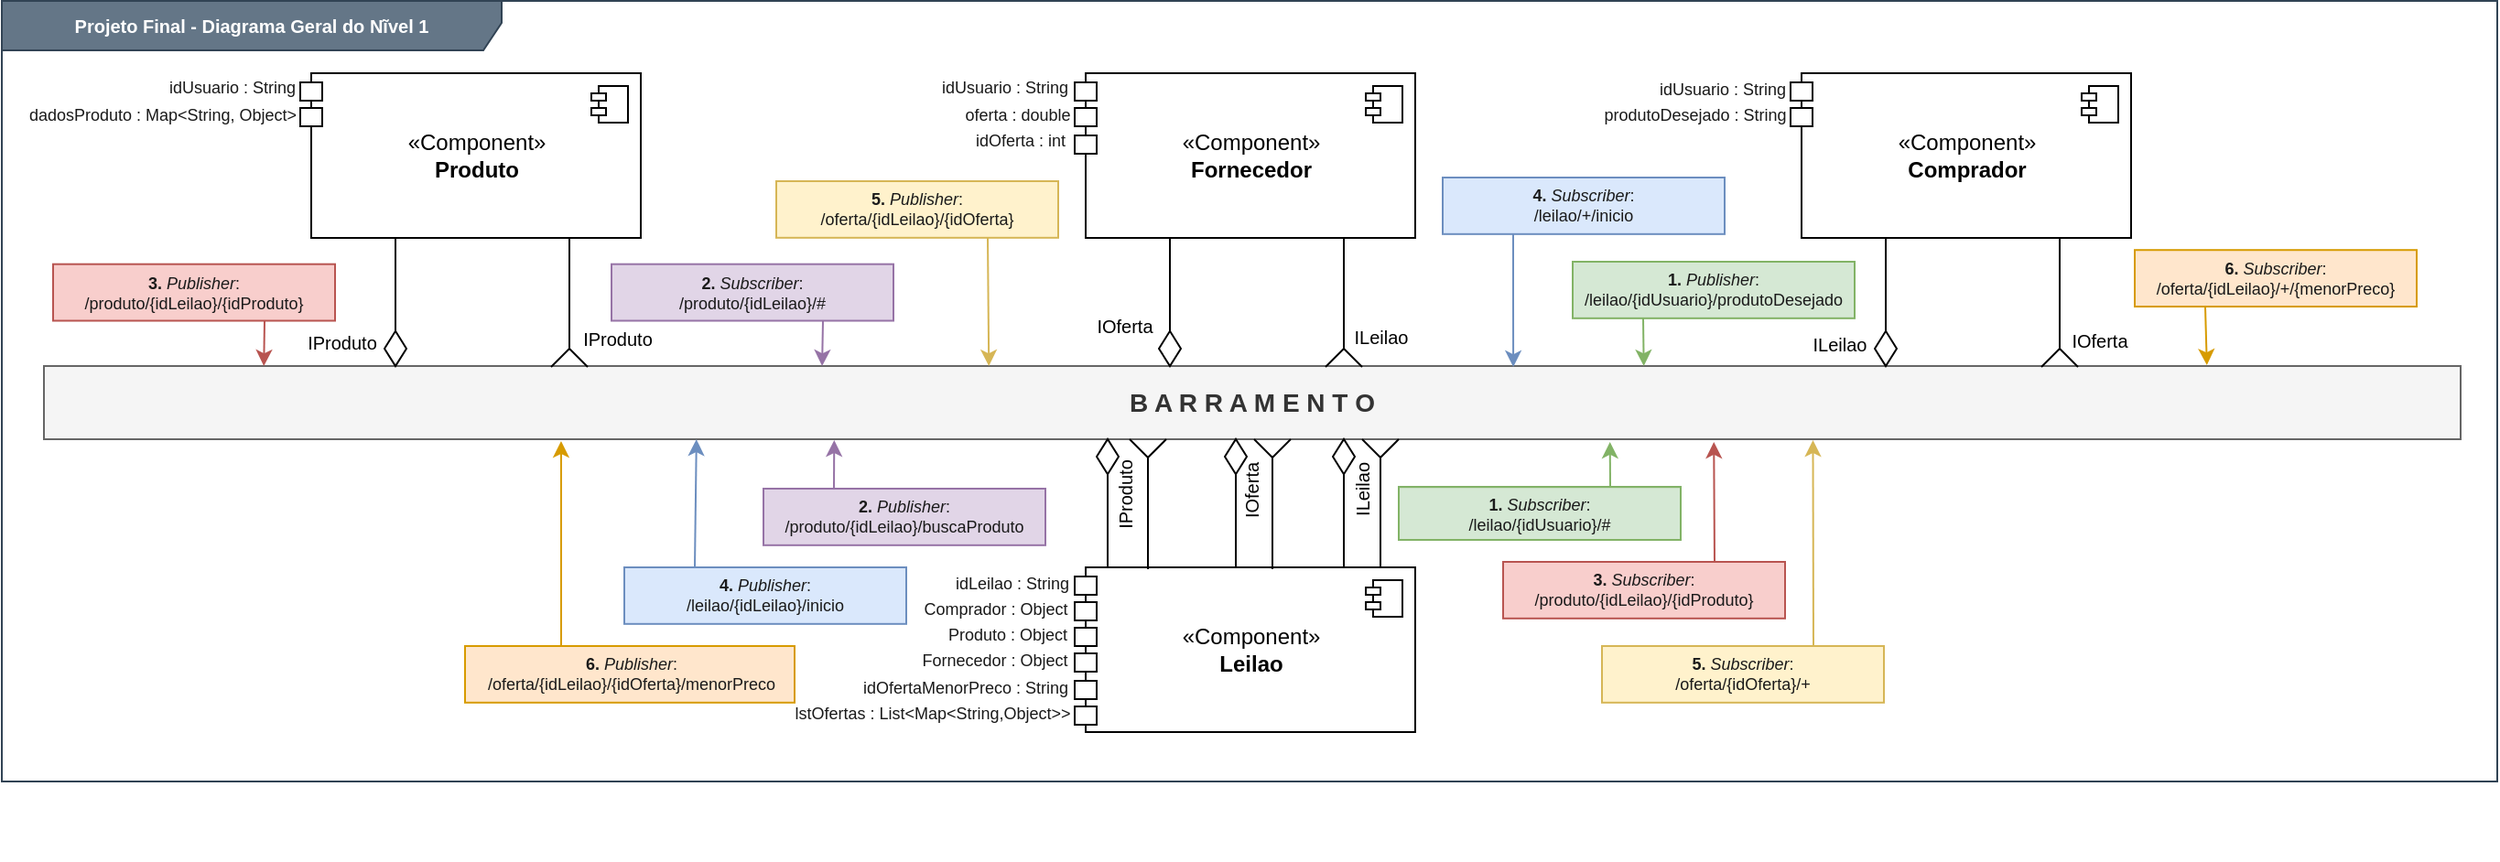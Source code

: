<mxfile version="13.7.3" type="device" pages="5"><diagram id="yKdZbqVcoZqOLuwMMB4S" name="diagrama_barramento"><mxGraphModel dx="1808" dy="368" grid="1" gridSize="10" guides="1" tooltips="1" connect="1" arrows="1" fold="1" page="1" pageScale="1" pageWidth="1169" pageHeight="827" math="0" shadow="0"><root><mxCell id="0"/><mxCell id="1" parent="0"/><mxCell id="235" value="" style="rounded=0;whiteSpace=wrap;html=1;fillColor=#fff2cc;strokeColor=#d6b656;" parent="1" vertex="1"><mxGeometry x="791" y="636" width="154" height="30.91" as="geometry"/></mxCell><mxCell id="227" value="" style="rounded=0;whiteSpace=wrap;html=1;fillColor=#f8cecc;strokeColor=#b85450;" parent="1" vertex="1"><mxGeometry x="737" y="590" width="154" height="30.91" as="geometry"/></mxCell><mxCell id="239" value="" style="rounded=0;whiteSpace=wrap;html=1;fillColor=#ffe6cc;strokeColor=#d79b00;" parent="1" vertex="1"><mxGeometry x="1082" y="419.61" width="154" height="30.91" as="geometry"/></mxCell><mxCell id="231" value="" style="rounded=0;whiteSpace=wrap;html=1;fillColor=#dae8fc;strokeColor=#6c8ebf;" parent="1" vertex="1"><mxGeometry x="704" y="380" width="154" height="30.91" as="geometry"/></mxCell><mxCell id="217" value="" style="rounded=0;whiteSpace=wrap;html=1;fillColor=#f8cecc;strokeColor=#b85450;" parent="1" vertex="1"><mxGeometry x="-55" y="427.34" width="154" height="30.91" as="geometry"/></mxCell><mxCell id="214" value="" style="rounded=0;whiteSpace=wrap;html=1;fillColor=#e1d5e7;strokeColor=#9673a6;" parent="1" vertex="1"><mxGeometry x="250" y="427.34" width="154" height="30.91" as="geometry"/></mxCell><mxCell id="233" value="" style="rounded=0;whiteSpace=wrap;html=1;fillColor=#fff2cc;strokeColor=#d6b656;" parent="1" vertex="1"><mxGeometry x="340" y="382" width="154" height="30.91" as="geometry"/></mxCell><mxCell id="237" value="" style="rounded=0;whiteSpace=wrap;html=1;fillColor=#ffe6cc;strokeColor=#d79b00;" parent="1" vertex="1"><mxGeometry x="170" y="636" width="180" height="30.91" as="geometry"/></mxCell><mxCell id="229" value="" style="rounded=0;whiteSpace=wrap;html=1;fillColor=#dae8fc;strokeColor=#6c8ebf;" parent="1" vertex="1"><mxGeometry x="257" y="593" width="154" height="30.91" as="geometry"/></mxCell><mxCell id="208" value="" style="rounded=0;whiteSpace=wrap;html=1;fillColor=#e1d5e7;strokeColor=#9673a6;" parent="1" vertex="1"><mxGeometry x="333" y="550" width="154" height="30.91" as="geometry"/></mxCell><mxCell id="267" value="Projeto Final - Diagrama Geral do Nĩvel 1" style="shape=umlFrame;whiteSpace=wrap;html=1;fontSize=10;fontColor=#ffffff;fillColor=#647687;strokeColor=#314354;width=273;height=27;fontStyle=1" parent="1" vertex="1"><mxGeometry x="-83" y="283.5" width="1363" height="426.5" as="geometry"/></mxCell><mxCell id="FtdyLY_3m7sY5ahBleHm-33" value="&lt;font size=&quot;1&quot;&gt;&lt;b style=&quot;font-size: 14px&quot;&gt;B A R R A M E N T O&lt;/b&gt;&lt;/font&gt;" style="rounded=0;whiteSpace=wrap;html=1;fontSize=8;fillColor=#f5f5f5;strokeColor=#666666;fontColor=#333333;" parent="1" vertex="1"><mxGeometry x="-60" y="483" width="1320" height="40" as="geometry"/></mxCell><mxCell id="36" value="" style="group" parent="1" vertex="1" connectable="0"><mxGeometry x="459" y="743" width="11" height="10" as="geometry"/></mxCell><mxCell id="37" value="" style="group" parent="36" vertex="1" connectable="0"><mxGeometry x="-8.882e-16" y="-8.882e-16" width="11" height="10" as="geometry"/></mxCell><mxCell id="209" value="&lt;b style=&quot;font-size: 9px&quot;&gt;2.&lt;/b&gt; &lt;i style=&quot;font-size: 9px&quot;&gt;Publisher&lt;/i&gt;:&lt;br style=&quot;font-size: 9px&quot;&gt;/produto/{idLeilao}/buscaProduto" style="text;html=1;strokeColor=none;fillColor=none;align=center;verticalAlign=middle;whiteSpace=wrap;rounded=0;fontSize=9;fontColor=#1A1A1A;" parent="1" vertex="1"><mxGeometry x="333" y="557.727" width="154" height="15.455" as="geometry"/></mxCell><mxCell id="211" value="" style="group" parent="1" vertex="1" connectable="0"><mxGeometry x="775" y="426" width="154" height="30.91" as="geometry"/></mxCell><mxCell id="180" value="" style="rounded=0;whiteSpace=wrap;html=1;fillColor=#d5e8d4;strokeColor=#82b366;" parent="211" vertex="1"><mxGeometry width="154" height="30.91" as="geometry"/></mxCell><mxCell id="181" value="&lt;b style=&quot;font-size: 9px&quot;&gt;1.&lt;/b&gt; &lt;i style=&quot;font-size: 9px&quot;&gt;Publisher&lt;/i&gt;:&lt;br style=&quot;font-size: 9px&quot;&gt;/leilao/{idUsuario}/produtoDesejado" style="text;html=1;strokeColor=none;fillColor=none;align=center;verticalAlign=middle;whiteSpace=wrap;rounded=0;fontSize=9;fontColor=#1A1A1A;" parent="211" vertex="1"><mxGeometry y="7.728" width="154" height="15.455" as="geometry"/></mxCell><mxCell id="212" value="" style="group" parent="1" vertex="1" connectable="0"><mxGeometry x="680" y="549.09" width="154" height="28.91" as="geometry"/></mxCell><mxCell id="198" value="" style="group;fillColor=#dae8fc;strokeColor=#6c8ebf;container=0;" parent="212" vertex="1" connectable="0"><mxGeometry width="154" height="28.91" as="geometry"/></mxCell><mxCell id="200" value="" style="group;fontSize=9;fillColor=#d5e8d4;strokeColor=#82b366;container=0;" parent="212" vertex="1" connectable="0"><mxGeometry width="154" height="28.91" as="geometry"/></mxCell><mxCell id="201" value="" style="rounded=0;whiteSpace=wrap;html=1;fillColor=#d5e8d4;strokeColor=#82b366;" parent="212" vertex="1"><mxGeometry width="154" height="28.91" as="geometry"/></mxCell><mxCell id="202" value="&lt;b style=&quot;font-size: 9px&quot;&gt;1.&lt;/b&gt; &lt;i style=&quot;font-size: 9px&quot;&gt;Subscriber&lt;/i&gt;:&lt;br style=&quot;font-size: 9px&quot;&gt;/leilao/{idUsuario}/#" style="text;html=1;strokeColor=none;fillColor=none;align=center;verticalAlign=middle;whiteSpace=wrap;rounded=0;fontSize=9;fontColor=#1A1A1A;" parent="212" vertex="1"><mxGeometry y="7.227" width="154" height="14.455" as="geometry"/></mxCell><mxCell id="265" style="edgeStyle=orthogonalEdgeStyle;rounded=0;orthogonalLoop=1;jettySize=auto;html=1;exitX=0.75;exitY=1;exitDx=0;exitDy=0;entryX=0.322;entryY=0.001;entryDx=0;entryDy=0;entryPerimeter=0;fontSize=9;fontColor=#FFFFFF;fillColor=#e1d5e7;strokeColor=#9673a6;" parent="1" source="214" target="FtdyLY_3m7sY5ahBleHm-33" edge="1"><mxGeometry relative="1" as="geometry"/></mxCell><mxCell id="215" value="&lt;b style=&quot;font-size: 9px&quot;&gt;2.&lt;/b&gt; &lt;i style=&quot;font-size: 9px&quot;&gt;Subscriber&lt;/i&gt;:&lt;br style=&quot;font-size: 9px&quot;&gt;/produto/{idLeilao}/#" style="text;html=1;strokeColor=none;fillColor=none;align=center;verticalAlign=middle;whiteSpace=wrap;rounded=0;fontSize=9;fontColor=#1A1A1A;" parent="1" vertex="1"><mxGeometry x="250" y="435.067" width="154" height="15.455" as="geometry"/></mxCell><mxCell id="266" style="edgeStyle=orthogonalEdgeStyle;rounded=0;orthogonalLoop=1;jettySize=auto;html=1;exitX=0.75;exitY=1;exitDx=0;exitDy=0;entryX=0.091;entryY=0.001;entryDx=0;entryDy=0;entryPerimeter=0;fontSize=9;fontColor=#FFFFFF;fillColor=#f8cecc;strokeColor=#b85450;" parent="1" source="217" target="FtdyLY_3m7sY5ahBleHm-33" edge="1"><mxGeometry relative="1" as="geometry"/></mxCell><mxCell id="218" value="&lt;b style=&quot;font-size: 9px&quot;&gt;3.&lt;/b&gt; &lt;i style=&quot;font-size: 9px&quot;&gt;Publisher&lt;/i&gt;:&lt;br style=&quot;font-size: 9px&quot;&gt;/produto/{idLeilao}/{idProduto}" style="text;html=1;strokeColor=none;fillColor=none;align=center;verticalAlign=middle;whiteSpace=wrap;rounded=0;fontSize=9;fontColor=#1A1A1A;" parent="1" vertex="1"><mxGeometry x="-55" y="435.067" width="154" height="15.455" as="geometry"/></mxCell><mxCell id="257" style="edgeStyle=orthogonalEdgeStyle;rounded=0;orthogonalLoop=1;jettySize=auto;html=1;exitX=0.75;exitY=0;exitDx=0;exitDy=0;entryX=0.691;entryY=1.037;entryDx=0;entryDy=0;entryPerimeter=0;fontSize=9;fontColor=#FFFFFF;fillColor=#f8cecc;strokeColor=#b85450;" parent="1" source="227" target="FtdyLY_3m7sY5ahBleHm-33" edge="1"><mxGeometry relative="1" as="geometry"><Array as="points"><mxPoint x="852" y="590"/></Array></mxGeometry></mxCell><mxCell id="228" value="&lt;b style=&quot;font-size: 9px&quot;&gt;3.&lt;/b&gt; &lt;i style=&quot;font-size: 9px&quot;&gt;Subscriber&lt;/i&gt;:&lt;br style=&quot;font-size: 9px&quot;&gt;/produto/{idLeilao}/{idProduto}" style="text;html=1;strokeColor=none;fillColor=none;align=center;verticalAlign=middle;whiteSpace=wrap;rounded=0;fontSize=9;fontColor=#1A1A1A;" parent="1" vertex="1"><mxGeometry x="737" y="597.727" width="154" height="15.455" as="geometry"/></mxCell><mxCell id="263" style="edgeStyle=orthogonalEdgeStyle;rounded=0;orthogonalLoop=1;jettySize=auto;html=1;exitX=0.25;exitY=0;exitDx=0;exitDy=0;entryX=0.27;entryY=1.001;entryDx=0;entryDy=0;entryPerimeter=0;fontSize=9;fontColor=#FFFFFF;fillColor=#dae8fc;strokeColor=#6c8ebf;" parent="1" source="229" target="FtdyLY_3m7sY5ahBleHm-33" edge="1"><mxGeometry relative="1" as="geometry"><Array as="points"><mxPoint x="296" y="593"/></Array></mxGeometry></mxCell><mxCell id="230" value="&lt;b style=&quot;font-size: 9px&quot;&gt;4.&lt;/b&gt; &lt;i style=&quot;font-size: 9px&quot;&gt;Publisher&lt;/i&gt;:&lt;br style=&quot;font-size: 9px&quot;&gt;/leilao/{idLeilao}/inicio" style="text;html=1;strokeColor=none;fillColor=none;align=center;verticalAlign=middle;whiteSpace=wrap;rounded=0;fontSize=9;fontColor=#1A1A1A;" parent="1" vertex="1"><mxGeometry x="257" y="600.727" width="154" height="15.455" as="geometry"/></mxCell><mxCell id="260" style="edgeStyle=orthogonalEdgeStyle;rounded=0;orthogonalLoop=1;jettySize=auto;html=1;exitX=0.25;exitY=1;exitDx=0;exitDy=0;entryX=0.608;entryY=0.013;entryDx=0;entryDy=0;entryPerimeter=0;fontSize=9;fontColor=#FFFFFF;fillColor=#dae8fc;strokeColor=#6c8ebf;" parent="1" source="231" target="FtdyLY_3m7sY5ahBleHm-33" edge="1"><mxGeometry relative="1" as="geometry"/></mxCell><mxCell id="232" value="&lt;b style=&quot;font-size: 9px&quot;&gt;4.&lt;/b&gt; &lt;i style=&quot;font-size: 9px&quot;&gt;Subscriber&lt;/i&gt;:&lt;br style=&quot;font-size: 9px&quot;&gt;/leilao/+/inicio" style="text;html=1;strokeColor=none;fillColor=none;align=center;verticalAlign=middle;whiteSpace=wrap;rounded=0;fontSize=9;fontColor=#1A1A1A;" parent="1" vertex="1"><mxGeometry x="704" y="387.727" width="154" height="15.455" as="geometry"/></mxCell><mxCell id="261" style="edgeStyle=orthogonalEdgeStyle;rounded=0;orthogonalLoop=1;jettySize=auto;html=1;exitX=0.75;exitY=1;exitDx=0;exitDy=0;entryX=0.391;entryY=0.001;entryDx=0;entryDy=0;entryPerimeter=0;fontSize=9;fontColor=#FFFFFF;fillColor=#fff2cc;strokeColor=#d6b656;" parent="1" source="233" target="FtdyLY_3m7sY5ahBleHm-33" edge="1"><mxGeometry relative="1" as="geometry"><Array as="points"><mxPoint x="456" y="413"/></Array></mxGeometry></mxCell><mxCell id="234" value="&lt;b style=&quot;font-size: 9px&quot;&gt;5.&lt;/b&gt; &lt;i style=&quot;font-size: 9px&quot;&gt;Publisher&lt;/i&gt;:&lt;br style=&quot;font-size: 9px&quot;&gt;/oferta/{idLeilao}/{idOferta}" style="text;html=1;strokeColor=none;fillColor=none;align=center;verticalAlign=middle;whiteSpace=wrap;rounded=0;fontSize=9;fontColor=#1A1A1A;" parent="1" vertex="1"><mxGeometry x="340" y="389.727" width="154" height="15.455" as="geometry"/></mxCell><mxCell id="258" style="edgeStyle=orthogonalEdgeStyle;rounded=0;orthogonalLoop=1;jettySize=auto;html=1;exitX=0.75;exitY=0;exitDx=0;exitDy=0;entryX=0.732;entryY=1.013;entryDx=0;entryDy=0;entryPerimeter=0;fontSize=9;fontColor=#FFFFFF;fillColor=#fff2cc;strokeColor=#d6b656;" parent="1" source="235" target="FtdyLY_3m7sY5ahBleHm-33" edge="1"><mxGeometry relative="1" as="geometry"><Array as="points"><mxPoint x="906" y="636"/></Array></mxGeometry></mxCell><mxCell id="236" value="&lt;b style=&quot;font-size: 9px&quot;&gt;5.&lt;/b&gt; &lt;i style=&quot;font-size: 9px&quot;&gt;Subscriber&lt;/i&gt;:&lt;br style=&quot;font-size: 9px&quot;&gt;/oferta/{idOferta}/+" style="text;html=1;strokeColor=none;fillColor=none;align=center;verticalAlign=middle;whiteSpace=wrap;rounded=0;fontSize=9;fontColor=#1A1A1A;" parent="1" vertex="1"><mxGeometry x="791" y="643.727" width="154" height="15.455" as="geometry"/></mxCell><mxCell id="264" style="edgeStyle=orthogonalEdgeStyle;rounded=0;orthogonalLoop=1;jettySize=auto;html=1;exitX=0.25;exitY=0;exitDx=0;exitDy=0;entryX=0.214;entryY=1.025;entryDx=0;entryDy=0;entryPerimeter=0;fontSize=9;fontColor=#FFFFFF;fillColor=#ffe6cc;strokeColor=#d79b00;" parent="1" source="237" target="FtdyLY_3m7sY5ahBleHm-33" edge="1"><mxGeometry relative="1" as="geometry"><Array as="points"><mxPoint x="223" y="636"/></Array></mxGeometry></mxCell><mxCell id="238" value="&lt;b style=&quot;font-size: 9px&quot;&gt;6.&lt;/b&gt; &lt;i style=&quot;font-size: 9px&quot;&gt;Publisher&lt;/i&gt;:&lt;br style=&quot;font-size: 9px&quot;&gt;/oferta/{idLeilao}/{idOferta}/menorPreco" style="text;html=1;strokeColor=none;fillColor=none;align=center;verticalAlign=middle;whiteSpace=wrap;rounded=0;fontSize=9;fontColor=#1A1A1A;" parent="1" vertex="1"><mxGeometry x="184" y="643.727" width="154" height="15.455" as="geometry"/></mxCell><mxCell id="259" style="edgeStyle=orthogonalEdgeStyle;rounded=0;orthogonalLoop=1;jettySize=auto;html=1;exitX=0.25;exitY=1;exitDx=0;exitDy=0;entryX=0.895;entryY=-0.011;entryDx=0;entryDy=0;entryPerimeter=0;fontSize=9;fontColor=#FFFFFF;fillColor=#ffe6cc;strokeColor=#d79b00;" parent="1" source="239" target="FtdyLY_3m7sY5ahBleHm-33" edge="1"><mxGeometry relative="1" as="geometry"/></mxCell><mxCell id="240" value="&lt;b style=&quot;font-size: 9px&quot;&gt;6.&lt;/b&gt; &lt;i style=&quot;font-size: 9px&quot;&gt;Subscriber&lt;/i&gt;:&lt;br style=&quot;font-size: 9px&quot;&gt;/oferta/{idLeilao}/+/{menorPreco}" style="text;html=1;strokeColor=none;fillColor=none;align=center;verticalAlign=middle;whiteSpace=wrap;rounded=0;fontSize=9;fontColor=#1A1A1A;" parent="1" vertex="1"><mxGeometry x="1082" y="427.337" width="154" height="15.455" as="geometry"/></mxCell><mxCell id="255" style="edgeStyle=orthogonalEdgeStyle;rounded=0;orthogonalLoop=1;jettySize=auto;html=1;exitX=0.25;exitY=1;exitDx=0;exitDy=0;entryX=0.662;entryY=0.001;entryDx=0;entryDy=0;entryPerimeter=0;fontSize=9;fontColor=#FFFFFF;fillColor=#d5e8d4;strokeColor=#82b366;" parent="1" source="180" target="FtdyLY_3m7sY5ahBleHm-33" edge="1"><mxGeometry relative="1" as="geometry"/></mxCell><mxCell id="256" style="edgeStyle=orthogonalEdgeStyle;rounded=0;orthogonalLoop=1;jettySize=auto;html=1;exitX=0.75;exitY=0;exitDx=0;exitDy=0;entryX=0.648;entryY=1.037;entryDx=0;entryDy=0;entryPerimeter=0;fontSize=9;fontColor=#FFFFFF;fillColor=#d5e8d4;strokeColor=#82b366;" parent="1" source="201" target="FtdyLY_3m7sY5ahBleHm-33" edge="1"><mxGeometry relative="1" as="geometry"/></mxCell><mxCell id="FtdyLY_3m7sY5ahBleHm-55" value="" style="group" parent="1" vertex="1" connectable="0"><mxGeometry x="649" y="483" width="11" height="10" as="geometry"/></mxCell><mxCell id="FtdyLY_3m7sY5ahBleHm-56" value="" style="group" parent="FtdyLY_3m7sY5ahBleHm-55" vertex="1" connectable="0"><mxGeometry x="-8.882e-16" y="-8.882e-16" width="11" height="10" as="geometry"/></mxCell><mxCell id="qJZjZToz0Abcoc8ij44r-267" value="" style="group" parent="1" vertex="1" connectable="0"><mxGeometry x="790" y="322" width="293" height="171" as="geometry"/></mxCell><mxCell id="EtNt_aMsJX02jyCWMV9u-267" value="" style="group" vertex="1" connectable="0" parent="qJZjZToz0Abcoc8ij44r-267"><mxGeometry width="293" height="171" as="geometry"/></mxCell><mxCell id="115" value="«Component»&lt;br&gt;&lt;b&gt;Comprador&lt;/b&gt;" style="html=1;dropTarget=0;" parent="EtNt_aMsJX02jyCWMV9u-267" vertex="1"><mxGeometry x="110" y="1" width="180" height="90" as="geometry"/></mxCell><mxCell id="116" value="" style="shape=component;jettyWidth=8;jettyHeight=4;" parent="115" vertex="1"><mxGeometry x="1" width="20" height="20" relative="1" as="geometry"><mxPoint x="-27" y="7" as="offset"/></mxGeometry></mxCell><mxCell id="117" value="" style="group" parent="EtNt_aMsJX02jyCWMV9u-267" vertex="1" connectable="0"><mxGeometry x="250" y="161" width="11" height="10" as="geometry"/></mxCell><mxCell id="118" value="" style="group" parent="117" vertex="1" connectable="0"><mxGeometry x="-8.882e-16" y="-8.882e-16" width="11" height="10" as="geometry"/></mxCell><mxCell id="119" value="" style="rhombus;whiteSpace=wrap;html=1;fontSize=8;" parent="EtNt_aMsJX02jyCWMV9u-267" vertex="1"><mxGeometry x="150" y="141.909" width="12" height="19.091" as="geometry"/></mxCell><mxCell id="120" value="" style="endArrow=none;html=1;fontSize=8;exitX=0.5;exitY=0;exitDx=0;exitDy=0;" parent="EtNt_aMsJX02jyCWMV9u-267" source="119" edge="1"><mxGeometry width="50" height="50" relative="1" as="geometry"><mxPoint x="181" y="91" as="sourcePoint"/><mxPoint x="156" y="91" as="targetPoint"/><Array as="points"/></mxGeometry></mxCell><mxCell id="121" value="ILeilao" style="text;html=1;strokeColor=none;fillColor=none;align=center;verticalAlign=middle;whiteSpace=wrap;rounded=0;fontSize=10;" parent="EtNt_aMsJX02jyCWMV9u-267" vertex="1"><mxGeometry x="111" y="139" width="40" height="20" as="geometry"/></mxCell><mxCell id="122" value="" style="group" parent="EtNt_aMsJX02jyCWMV9u-267" vertex="1" connectable="0"><mxGeometry x="241" y="91" width="20" height="70.5" as="geometry"/></mxCell><mxCell id="123" value="" style="endArrow=none;html=1;fontColor=#1A1A1A;" parent="122" edge="1"><mxGeometry width="50" height="50" relative="1" as="geometry"><mxPoint x="10" y="60.5" as="sourcePoint"/><mxPoint x="10" as="targetPoint"/></mxGeometry></mxCell><mxCell id="124" value="" style="endArrow=none;html=1;fontColor=#1A1A1A;" parent="122" edge="1"><mxGeometry width="50" height="50" relative="1" as="geometry"><mxPoint y="70.5" as="sourcePoint"/><mxPoint x="10" y="60.5" as="targetPoint"/></mxGeometry></mxCell><mxCell id="125" value="" style="endArrow=none;html=1;fontColor=#1A1A1A;" parent="122" edge="1"><mxGeometry width="50" height="50" relative="1" as="geometry"><mxPoint x="20" y="70.5" as="sourcePoint"/><mxPoint x="10" y="60.5" as="targetPoint"/></mxGeometry></mxCell><mxCell id="127" value="" style="rounded=0;whiteSpace=wrap;html=1;fontSize=10;" parent="EtNt_aMsJX02jyCWMV9u-267" vertex="1"><mxGeometry x="104" y="6" width="12" height="10" as="geometry"/></mxCell><mxCell id="128" value="" style="rounded=0;whiteSpace=wrap;html=1;fontSize=10;" parent="EtNt_aMsJX02jyCWMV9u-267" vertex="1"><mxGeometry x="104" y="20" width="12" height="10" as="geometry"/></mxCell><mxCell id="241" value="idUsuario : String" style="text;html=1;strokeColor=none;fillColor=none;align=center;verticalAlign=middle;whiteSpace=wrap;rounded=0;fontSize=9;fontColor=#1A1A1A;" parent="EtNt_aMsJX02jyCWMV9u-267" vertex="1"><mxGeometry x="30" width="74" height="20" as="geometry"/></mxCell><mxCell id="242" value="produtoDesejado : String" style="text;html=1;strokeColor=none;fillColor=none;align=center;verticalAlign=middle;whiteSpace=wrap;rounded=0;fontSize=9;fontColor=#1A1A1A;" parent="EtNt_aMsJX02jyCWMV9u-267" vertex="1"><mxGeometry y="14" width="104" height="20" as="geometry"/></mxCell><mxCell id="hy4_8cDqSqlEhXUEPwc4-267" value="IOferta" style="text;html=1;strokeColor=none;fillColor=none;align=center;verticalAlign=middle;whiteSpace=wrap;rounded=0;fontSize=10;" parent="EtNt_aMsJX02jyCWMV9u-267" vertex="1"><mxGeometry x="253" y="136.91" width="40" height="20" as="geometry"/></mxCell><mxCell id="1HcAewFEVQoLlggNXvDx-267" value="" style="group" parent="1" vertex="1" connectable="0"><mxGeometry x="343" y="523" width="346" height="160" as="geometry"/></mxCell><mxCell id="m8Txkw23Xb518Mpbaq99-267" value="" style="group" vertex="1" connectable="0" parent="1HcAewFEVQoLlggNXvDx-267"><mxGeometry width="346" height="160" as="geometry"/></mxCell><mxCell id="45" value="ILeilao" style="text;html=1;strokeColor=none;fillColor=none;align=center;verticalAlign=middle;whiteSpace=wrap;rounded=0;fontSize=10;rotation=-90;" parent="m8Txkw23Xb518Mpbaq99-267" vertex="1"><mxGeometry x="296.5" y="17.73" width="40" height="20" as="geometry"/></mxCell><mxCell id="49" value="" style="group;rotation=-180;" parent="m8Txkw23Xb518Mpbaq99-267" vertex="1" connectable="0"><mxGeometry x="172" width="12" height="70" as="geometry"/></mxCell><mxCell id="46" value="" style="rhombus;whiteSpace=wrap;html=1;fontSize=8;rotation=-180;" parent="49" vertex="1"><mxGeometry width="12" height="19.091" as="geometry"/></mxCell><mxCell id="47" value="" style="endArrow=none;html=1;fontSize=8;exitX=0.5;exitY=0;exitDx=0;exitDy=0;" parent="49" source="46" edge="1"><mxGeometry width="50" height="50" relative="1" as="geometry"><mxPoint x="-19" y="70" as="sourcePoint"/><mxPoint x="6" y="70" as="targetPoint"/><Array as="points"/></mxGeometry></mxCell><mxCell id="66" value="" style="group;rotation=-180;" parent="m8Txkw23Xb518Mpbaq99-267" vertex="1" connectable="0"><mxGeometry x="317" width="20" height="70.5" as="geometry"/></mxCell><mxCell id="67" value="" style="endArrow=none;html=1;fontColor=#1A1A1A;" parent="66" edge="1"><mxGeometry width="50" height="50" relative="1" as="geometry"><mxPoint x="10" y="10" as="sourcePoint"/><mxPoint x="10" y="71" as="targetPoint"/></mxGeometry></mxCell><mxCell id="68" value="" style="endArrow=none;html=1;fontColor=#1A1A1A;" parent="66" edge="1"><mxGeometry width="50" height="50" relative="1" as="geometry"><mxPoint x="20" as="sourcePoint"/><mxPoint x="10" y="10" as="targetPoint"/></mxGeometry></mxCell><mxCell id="69" value="" style="endArrow=none;html=1;fontColor=#1A1A1A;" parent="66" edge="1"><mxGeometry width="50" height="50" relative="1" as="geometry"><mxPoint as="sourcePoint"/><mxPoint x="10" y="10" as="targetPoint"/></mxGeometry></mxCell><mxCell id="33" value="«Component»&lt;br&gt;&lt;b&gt;Leilao&lt;/b&gt;" style="html=1;dropTarget=0;" parent="m8Txkw23Xb518Mpbaq99-267" vertex="1"><mxGeometry x="166" y="70" width="180" height="90" as="geometry"/></mxCell><mxCell id="34" value="" style="shape=component;jettyWidth=8;jettyHeight=4;" parent="33" vertex="1"><mxGeometry x="1" width="20" height="20" relative="1" as="geometry"><mxPoint x="-27" y="7" as="offset"/></mxGeometry></mxCell><mxCell id="108" value="" style="group" parent="m8Txkw23Xb518Mpbaq99-267" vertex="1" connectable="0"><mxGeometry x="160" y="75" width="12" height="81" as="geometry"/></mxCell><mxCell id="35" value="" style="rounded=0;whiteSpace=wrap;html=1;fontSize=10;" parent="108" vertex="1"><mxGeometry width="12" height="10" as="geometry"/></mxCell><mxCell id="40" value="" style="rounded=0;whiteSpace=wrap;html=1;fontSize=10;" parent="108" vertex="1"><mxGeometry y="14" width="12" height="10" as="geometry"/></mxCell><mxCell id="41" value="" style="rounded=0;whiteSpace=wrap;html=1;fontSize=10;" parent="108" vertex="1"><mxGeometry y="28" width="12" height="10" as="geometry"/></mxCell><mxCell id="42" value="" style="rounded=0;whiteSpace=wrap;html=1;fontSize=10;" parent="108" vertex="1"><mxGeometry y="42" width="12" height="10" as="geometry"/></mxCell><mxCell id="43" value="" style="rounded=0;whiteSpace=wrap;html=1;fontSize=10;" parent="108" vertex="1"><mxGeometry y="57" width="12" height="10" as="geometry"/></mxCell><mxCell id="44" value="" style="rounded=0;whiteSpace=wrap;html=1;fontSize=10;" parent="108" vertex="1"><mxGeometry y="71" width="12" height="10" as="geometry"/></mxCell><mxCell id="249" value="idLeilao : String" style="text;html=1;strokeColor=none;fillColor=none;align=center;verticalAlign=middle;whiteSpace=wrap;rounded=0;fontSize=9;fontColor=#1A1A1A;" parent="m8Txkw23Xb518Mpbaq99-267" vertex="1"><mxGeometry x="89" y="69" width="74" height="20" as="geometry"/></mxCell><mxCell id="250" value="Comprador : Object" style="text;html=1;strokeColor=none;fillColor=none;align=center;verticalAlign=middle;whiteSpace=wrap;rounded=0;fontSize=9;fontColor=#1A1A1A;" parent="m8Txkw23Xb518Mpbaq99-267" vertex="1"><mxGeometry x="74" y="82.91" width="86" height="20" as="geometry"/></mxCell><mxCell id="251" value="Produto : Object" style="text;html=1;strokeColor=none;fillColor=none;align=center;verticalAlign=middle;whiteSpace=wrap;rounded=0;fontSize=9;fontColor=#1A1A1A;" parent="m8Txkw23Xb518Mpbaq99-267" vertex="1"><mxGeometry x="87" y="96.91" width="73" height="20" as="geometry"/></mxCell><mxCell id="252" value="Fornecedor : Object" style="text;html=1;strokeColor=none;fillColor=none;align=center;verticalAlign=middle;whiteSpace=wrap;rounded=0;fontSize=9;fontColor=#1A1A1A;" parent="m8Txkw23Xb518Mpbaq99-267" vertex="1"><mxGeometry x="75" y="111" width="83" height="20" as="geometry"/></mxCell><mxCell id="253" value="idOfertaMenorPreco : String" style="text;html=1;strokeColor=none;fillColor=none;align=center;verticalAlign=middle;whiteSpace=wrap;rounded=0;fontSize=9;fontColor=#1A1A1A;" parent="m8Txkw23Xb518Mpbaq99-267" vertex="1"><mxGeometry x="40" y="126" width="121" height="20" as="geometry"/></mxCell><mxCell id="254" value="lstOfertas : List&amp;lt;Map&amp;lt;String,Object&amp;gt;&amp;gt;" style="text;html=1;strokeColor=none;fillColor=none;align=center;verticalAlign=middle;whiteSpace=wrap;rounded=0;fontSize=9;fontColor=#1A1A1A;" parent="m8Txkw23Xb518Mpbaq99-267" vertex="1"><mxGeometry y="140" width="165" height="20" as="geometry"/></mxCell><mxCell id="hy4_8cDqSqlEhXUEPwc4-269" value="IProduto" style="text;html=1;strokeColor=none;fillColor=none;align=center;verticalAlign=middle;whiteSpace=wrap;rounded=0;fontSize=10;rotation=-90;" parent="m8Txkw23Xb518Mpbaq99-267" vertex="1"><mxGeometry x="165" y="20" width="45" height="20" as="geometry"/></mxCell><mxCell id="hy4_8cDqSqlEhXUEPwc4-273" value="" style="group;rotation=-180;" parent="m8Txkw23Xb518Mpbaq99-267" vertex="1" connectable="0"><mxGeometry x="190" width="20" height="70.5" as="geometry"/></mxCell><mxCell id="hy4_8cDqSqlEhXUEPwc4-274" value="" style="endArrow=none;html=1;fontColor=#1A1A1A;" parent="hy4_8cDqSqlEhXUEPwc4-273" edge="1"><mxGeometry width="50" height="50" relative="1" as="geometry"><mxPoint x="10" y="10" as="sourcePoint"/><mxPoint x="10" y="71" as="targetPoint"/></mxGeometry></mxCell><mxCell id="hy4_8cDqSqlEhXUEPwc4-275" value="" style="endArrow=none;html=1;fontColor=#1A1A1A;" parent="hy4_8cDqSqlEhXUEPwc4-273" edge="1"><mxGeometry width="50" height="50" relative="1" as="geometry"><mxPoint x="20" as="sourcePoint"/><mxPoint x="10" y="10" as="targetPoint"/></mxGeometry></mxCell><mxCell id="hy4_8cDqSqlEhXUEPwc4-276" value="" style="endArrow=none;html=1;fontColor=#1A1A1A;" parent="hy4_8cDqSqlEhXUEPwc4-273" edge="1"><mxGeometry width="50" height="50" relative="1" as="geometry"><mxPoint as="sourcePoint"/><mxPoint x="10" y="10" as="targetPoint"/></mxGeometry></mxCell><mxCell id="hy4_8cDqSqlEhXUEPwc4-277" value="" style="group;rotation=-180;" parent="m8Txkw23Xb518Mpbaq99-267" vertex="1" connectable="0"><mxGeometry x="301" width="12" height="70" as="geometry"/></mxCell><mxCell id="hy4_8cDqSqlEhXUEPwc4-278" value="" style="rhombus;whiteSpace=wrap;html=1;fontSize=8;rotation=-180;" parent="hy4_8cDqSqlEhXUEPwc4-277" vertex="1"><mxGeometry width="12" height="19.091" as="geometry"/></mxCell><mxCell id="hy4_8cDqSqlEhXUEPwc4-279" value="" style="endArrow=none;html=1;fontSize=8;exitX=0.5;exitY=0;exitDx=0;exitDy=0;" parent="hy4_8cDqSqlEhXUEPwc4-277" source="hy4_8cDqSqlEhXUEPwc4-278" edge="1"><mxGeometry width="50" height="50" relative="1" as="geometry"><mxPoint x="-19" y="70" as="sourcePoint"/><mxPoint x="6" y="70" as="targetPoint"/><Array as="points"/></mxGeometry></mxCell><mxCell id="hy4_8cDqSqlEhXUEPwc4-280" value="" style="group;rotation=-180;" parent="m8Txkw23Xb518Mpbaq99-267" vertex="1" connectable="0"><mxGeometry x="258" width="20" height="70.5" as="geometry"/></mxCell><mxCell id="hy4_8cDqSqlEhXUEPwc4-281" value="" style="endArrow=none;html=1;fontColor=#1A1A1A;" parent="hy4_8cDqSqlEhXUEPwc4-280" edge="1"><mxGeometry width="50" height="50" relative="1" as="geometry"><mxPoint x="10" y="10" as="sourcePoint"/><mxPoint x="10" y="71" as="targetPoint"/></mxGeometry></mxCell><mxCell id="hy4_8cDqSqlEhXUEPwc4-282" value="" style="endArrow=none;html=1;fontColor=#1A1A1A;" parent="hy4_8cDqSqlEhXUEPwc4-280" edge="1"><mxGeometry width="50" height="50" relative="1" as="geometry"><mxPoint x="20" as="sourcePoint"/><mxPoint x="10" y="10" as="targetPoint"/></mxGeometry></mxCell><mxCell id="hy4_8cDqSqlEhXUEPwc4-283" value="" style="endArrow=none;html=1;fontColor=#1A1A1A;" parent="hy4_8cDqSqlEhXUEPwc4-280" edge="1"><mxGeometry width="50" height="50" relative="1" as="geometry"><mxPoint as="sourcePoint"/><mxPoint x="10" y="10" as="targetPoint"/></mxGeometry></mxCell><mxCell id="hy4_8cDqSqlEhXUEPwc4-284" value="" style="group;rotation=-180;" parent="m8Txkw23Xb518Mpbaq99-267" vertex="1" connectable="0"><mxGeometry x="242" width="12" height="70" as="geometry"/></mxCell><mxCell id="hy4_8cDqSqlEhXUEPwc4-285" value="" style="rhombus;whiteSpace=wrap;html=1;fontSize=8;rotation=-180;" parent="hy4_8cDqSqlEhXUEPwc4-284" vertex="1"><mxGeometry width="12" height="19.091" as="geometry"/></mxCell><mxCell id="hy4_8cDqSqlEhXUEPwc4-286" value="" style="endArrow=none;html=1;fontSize=8;exitX=0.5;exitY=0;exitDx=0;exitDy=0;" parent="hy4_8cDqSqlEhXUEPwc4-284" source="hy4_8cDqSqlEhXUEPwc4-285" edge="1"><mxGeometry width="50" height="50" relative="1" as="geometry"><mxPoint x="-19" y="70" as="sourcePoint"/><mxPoint x="6" y="70" as="targetPoint"/><Array as="points"/></mxGeometry></mxCell><mxCell id="hy4_8cDqSqlEhXUEPwc4-287" value="IOferta" style="text;html=1;strokeColor=none;fillColor=none;align=center;verticalAlign=middle;whiteSpace=wrap;rounded=0;fontSize=10;rotation=-90;" parent="m8Txkw23Xb518Mpbaq99-267" vertex="1"><mxGeometry x="236" y="17.73" width="40" height="20" as="geometry"/></mxCell><mxCell id="262" style="edgeStyle=orthogonalEdgeStyle;rounded=0;orthogonalLoop=1;jettySize=auto;html=1;exitX=0.25;exitY=0;exitDx=0;exitDy=0;entryX=0.327;entryY=1.013;entryDx=0;entryDy=0;entryPerimeter=0;fontSize=9;fontColor=#FFFFFF;fillColor=#e1d5e7;strokeColor=#9673a6;" parent="1" source="208" target="FtdyLY_3m7sY5ahBleHm-33" edge="1"><mxGeometry relative="1" as="geometry"/></mxCell><mxCell id="pxEM0L_RGEQJwCxBb6Kw-268" value="" style="group" vertex="1" connectable="0" parent="1"><mxGeometry x="-70" y="321" width="360.25" height="172" as="geometry"/></mxCell><mxCell id="hy4_8cDqSqlEhXUEPwc4-270" value="IProduto" style="text;html=1;strokeColor=none;fillColor=none;align=center;verticalAlign=middle;whiteSpace=wrap;rounded=0;fontSize=10;" parent="pxEM0L_RGEQJwCxBb6Kw-268" vertex="1"><mxGeometry x="287" y="137.25" width="73.25" height="20" as="geometry"/></mxCell><mxCell id="pxEM0L_RGEQJwCxBb6Kw-267" value="" style="group" vertex="1" connectable="0" parent="pxEM0L_RGEQJwCxBb6Kw-268"><mxGeometry width="336" height="172" as="geometry"/></mxCell><mxCell id="134" value="«Component»&lt;br&gt;&lt;b&gt;Produto&lt;/b&gt;" style="html=1;dropTarget=0;" parent="pxEM0L_RGEQJwCxBb6Kw-267" vertex="1"><mxGeometry x="156" y="2" width="180" height="90" as="geometry"/></mxCell><mxCell id="135" value="" style="shape=component;jettyWidth=8;jettyHeight=4;" parent="134" vertex="1"><mxGeometry x="1" width="20" height="20" relative="1" as="geometry"><mxPoint x="-27" y="7" as="offset"/></mxGeometry></mxCell><mxCell id="136" value="" style="group" parent="pxEM0L_RGEQJwCxBb6Kw-267" vertex="1" connectable="0"><mxGeometry x="296" y="162" width="11" height="10" as="geometry"/></mxCell><mxCell id="137" value="" style="group" parent="136" vertex="1" connectable="0"><mxGeometry x="-8.882e-16" y="-8.882e-16" width="11" height="10" as="geometry"/></mxCell><mxCell id="138" value="" style="rhombus;whiteSpace=wrap;html=1;fontSize=8;" parent="pxEM0L_RGEQJwCxBb6Kw-267" vertex="1"><mxGeometry x="196" y="142.909" width="12" height="19.091" as="geometry"/></mxCell><mxCell id="139" value="" style="endArrow=none;html=1;fontSize=8;exitX=0.5;exitY=0;exitDx=0;exitDy=0;" parent="pxEM0L_RGEQJwCxBb6Kw-267" source="138" edge="1"><mxGeometry width="50" height="50" relative="1" as="geometry"><mxPoint x="227" y="92" as="sourcePoint"/><mxPoint x="202" y="92" as="targetPoint"/><Array as="points"/></mxGeometry></mxCell><mxCell id="140" value="IProduto" style="text;html=1;strokeColor=none;fillColor=none;align=center;verticalAlign=middle;whiteSpace=wrap;rounded=0;fontSize=10;" parent="pxEM0L_RGEQJwCxBb6Kw-267" vertex="1"><mxGeometry x="150" y="139.25" width="46" height="20" as="geometry"/></mxCell><mxCell id="141" value="" style="group" parent="pxEM0L_RGEQJwCxBb6Kw-267" vertex="1" connectable="0"><mxGeometry x="287" y="92" width="20" height="70.5" as="geometry"/></mxCell><mxCell id="142" value="" style="endArrow=none;html=1;fontColor=#1A1A1A;" parent="141" edge="1"><mxGeometry width="50" height="50" relative="1" as="geometry"><mxPoint x="10" y="60.5" as="sourcePoint"/><mxPoint x="10" as="targetPoint"/></mxGeometry></mxCell><mxCell id="143" value="" style="endArrow=none;html=1;fontColor=#1A1A1A;" parent="141" edge="1"><mxGeometry width="50" height="50" relative="1" as="geometry"><mxPoint y="70.5" as="sourcePoint"/><mxPoint x="10" y="60.5" as="targetPoint"/></mxGeometry></mxCell><mxCell id="144" value="" style="endArrow=none;html=1;fontColor=#1A1A1A;" parent="141" edge="1"><mxGeometry width="50" height="50" relative="1" as="geometry"><mxPoint x="20" y="70.5" as="sourcePoint"/><mxPoint x="10" y="60.5" as="targetPoint"/></mxGeometry></mxCell><mxCell id="147" value="" style="rounded=0;whiteSpace=wrap;html=1;fontSize=10;" parent="pxEM0L_RGEQJwCxBb6Kw-267" vertex="1"><mxGeometry x="150" y="21" width="12" height="10" as="geometry"/></mxCell><mxCell id="247" value="idUsuario : String" style="text;html=1;strokeColor=none;fillColor=none;align=center;verticalAlign=middle;whiteSpace=wrap;rounded=0;fontSize=9;fontColor=#1A1A1A;" parent="pxEM0L_RGEQJwCxBb6Kw-267" vertex="1"><mxGeometry x="76" width="74" height="20" as="geometry"/></mxCell><mxCell id="146" value="" style="rounded=0;whiteSpace=wrap;html=1;fontSize=10;" parent="pxEM0L_RGEQJwCxBb6Kw-267" vertex="1"><mxGeometry x="150" y="7" width="12" height="10" as="geometry"/></mxCell><mxCell id="248" value="dadosProduto : Map&amp;lt;String, Object&amp;gt;" style="text;html=1;strokeColor=none;fillColor=none;align=center;verticalAlign=middle;whiteSpace=wrap;rounded=0;fontSize=9;fontColor=#1A1A1A;" parent="pxEM0L_RGEQJwCxBb6Kw-267" vertex="1"><mxGeometry y="15" width="150" height="20" as="geometry"/></mxCell><mxCell id="mLRqI-ZEFVanZ9tcCLCN-267" value="" style="group" vertex="1" connectable="0" parent="1"><mxGeometry x="428" y="321" width="262.5" height="162.5" as="geometry"/></mxCell><mxCell id="58" value="" style="group" parent="mLRqI-ZEFVanZ9tcCLCN-267" vertex="1" connectable="0"><mxGeometry x="212" y="92" width="20" height="70.5" as="geometry"/></mxCell><mxCell id="59" value="" style="endArrow=none;html=1;fontColor=#1A1A1A;" parent="58" edge="1"><mxGeometry width="50" height="50" relative="1" as="geometry"><mxPoint x="10" y="60.5" as="sourcePoint"/><mxPoint x="10" as="targetPoint"/></mxGeometry></mxCell><mxCell id="60" value="" style="endArrow=none;html=1;fontColor=#1A1A1A;" parent="58" edge="1"><mxGeometry width="50" height="50" relative="1" as="geometry"><mxPoint y="70.5" as="sourcePoint"/><mxPoint x="10" y="60.5" as="targetPoint"/></mxGeometry></mxCell><mxCell id="61" value="" style="endArrow=none;html=1;fontColor=#1A1A1A;" parent="58" edge="1"><mxGeometry width="50" height="50" relative="1" as="geometry"><mxPoint x="20" y="70.5" as="sourcePoint"/><mxPoint x="10" y="60.5" as="targetPoint"/></mxGeometry></mxCell><mxCell id="FtdyLY_3m7sY5ahBleHm-5" value="«Component»&lt;br&gt;&lt;b&gt;Fornecedor&lt;/b&gt;" style="html=1;dropTarget=0;" parent="mLRqI-ZEFVanZ9tcCLCN-267" vertex="1"><mxGeometry x="81" y="2" width="180" height="90" as="geometry"/></mxCell><mxCell id="FtdyLY_3m7sY5ahBleHm-6" value="" style="shape=component;jettyWidth=8;jettyHeight=4;" parent="FtdyLY_3m7sY5ahBleHm-5" vertex="1"><mxGeometry x="1" width="20" height="20" relative="1" as="geometry"><mxPoint x="-27" y="7" as="offset"/></mxGeometry></mxCell><mxCell id="FtdyLY_3m7sY5ahBleHm-15" value="" style="rounded=0;whiteSpace=wrap;html=1;fontSize=10;" parent="mLRqI-ZEFVanZ9tcCLCN-267" vertex="1"><mxGeometry x="75" y="7" width="12" height="10" as="geometry"/></mxCell><mxCell id="244" value="idUsuario : String" style="text;html=1;strokeColor=none;fillColor=none;align=center;verticalAlign=middle;whiteSpace=wrap;rounded=0;fontSize=9;fontColor=#1A1A1A;" parent="mLRqI-ZEFVanZ9tcCLCN-267" vertex="1"><mxGeometry width="74" height="20" as="geometry"/></mxCell><mxCell id="245" value="oferta : double" style="text;html=1;strokeColor=none;fillColor=none;align=center;verticalAlign=middle;whiteSpace=wrap;rounded=0;fontSize=9;fontColor=#1A1A1A;" parent="mLRqI-ZEFVanZ9tcCLCN-267" vertex="1"><mxGeometry x="6.5" y="15" width="74" height="20" as="geometry"/></mxCell><mxCell id="246" value="idOferta : int" style="text;html=1;strokeColor=none;fillColor=none;align=center;verticalAlign=middle;whiteSpace=wrap;rounded=0;fontSize=9;fontColor=#1A1A1A;" parent="mLRqI-ZEFVanZ9tcCLCN-267" vertex="1"><mxGeometry x="15.5" y="29" width="58.5" height="20" as="geometry"/></mxCell><mxCell id="50" value="IOferta" style="text;html=1;strokeColor=none;fillColor=none;align=center;verticalAlign=middle;whiteSpace=wrap;rounded=0;fontSize=10;" parent="mLRqI-ZEFVanZ9tcCLCN-267" vertex="1"><mxGeometry x="66" y="129.52" width="73.25" height="20" as="geometry"/></mxCell><mxCell id="243" value="" style="rounded=0;whiteSpace=wrap;html=1;fontSize=10;" parent="mLRqI-ZEFVanZ9tcCLCN-267" vertex="1"><mxGeometry x="75" y="36" width="12" height="10" as="geometry"/></mxCell><mxCell id="FtdyLY_3m7sY5ahBleHm-34" value="" style="rhombus;whiteSpace=wrap;html=1;fontSize=8;" parent="mLRqI-ZEFVanZ9tcCLCN-267" vertex="1"><mxGeometry x="121" y="142.909" width="12" height="19.091" as="geometry"/></mxCell><mxCell id="FtdyLY_3m7sY5ahBleHm-35" value="" style="endArrow=none;html=1;fontSize=8;exitX=0.5;exitY=0;exitDx=0;exitDy=0;" parent="mLRqI-ZEFVanZ9tcCLCN-267" source="FtdyLY_3m7sY5ahBleHm-34" edge="1"><mxGeometry width="50" height="50" relative="1" as="geometry"><mxPoint x="152" y="92" as="sourcePoint"/><mxPoint x="127" y="92" as="targetPoint"/><Array as="points"/></mxGeometry></mxCell><mxCell id="FtdyLY_3m7sY5ahBleHm-63" value="" style="rounded=0;whiteSpace=wrap;html=1;fontSize=10;" parent="mLRqI-ZEFVanZ9tcCLCN-267" vertex="1"><mxGeometry x="75" y="21" width="12" height="10" as="geometry"/></mxCell><mxCell id="hy4_8cDqSqlEhXUEPwc4-268" value="ILeilao" style="text;html=1;strokeColor=none;fillColor=none;align=center;verticalAlign=middle;whiteSpace=wrap;rounded=0;fontSize=10;" parent="mLRqI-ZEFVanZ9tcCLCN-267" vertex="1"><mxGeometry x="221.5" y="135.91" width="41" height="20" as="geometry"/></mxCell></root></mxGraphModel></diagram><diagram id="miHYZot85nV7hrkT-PM6" name="c_Produto"><mxGraphModel dx="687" dy="257" grid="1" gridSize="10" guides="1" tooltips="1" connect="1" arrows="1" fold="1" page="1" pageScale="1" pageWidth="1169" pageHeight="827" math="0" shadow="0"><root><mxCell id="mFudj5rA0cDFprp5Lkis-0"/><mxCell id="mFudj5rA0cDFprp5Lkis-1" parent="mFudj5rA0cDFprp5Lkis-0"/><mxCell id="pdA5Swm_6JQ4VpI0-TT--1" value="" style="rounded=0;whiteSpace=wrap;html=1;fontSize=10;fillColor=#f8cecc;strokeColor=#b85450;" vertex="1" parent="mFudj5rA0cDFprp5Lkis-1"><mxGeometry x="380" y="282" width="160" height="20" as="geometry"/></mxCell><mxCell id="mFudj5rA0cDFprp5Lkis-2" value="" style="group" vertex="1" connectable="0" parent="mFudj5rA0cDFprp5Lkis-1"><mxGeometry x="330" y="110" width="360.25" height="172" as="geometry"/></mxCell><mxCell id="mFudj5rA0cDFprp5Lkis-3" value="IProduto" style="text;html=1;strokeColor=none;fillColor=none;align=center;verticalAlign=middle;whiteSpace=wrap;rounded=0;fontSize=10;" vertex="1" parent="mFudj5rA0cDFprp5Lkis-2"><mxGeometry x="287" y="137.25" width="73.25" height="20" as="geometry"/></mxCell><mxCell id="mFudj5rA0cDFprp5Lkis-4" value="" style="group" vertex="1" connectable="0" parent="mFudj5rA0cDFprp5Lkis-2"><mxGeometry width="336" height="172" as="geometry"/></mxCell><mxCell id="mFudj5rA0cDFprp5Lkis-5" value="«Component»&lt;br&gt;&lt;b&gt;Produto&lt;/b&gt;" style="html=1;dropTarget=0;" vertex="1" parent="mFudj5rA0cDFprp5Lkis-4"><mxGeometry x="156" y="2" width="180" height="90" as="geometry"/></mxCell><mxCell id="mFudj5rA0cDFprp5Lkis-6" value="" style="shape=component;jettyWidth=8;jettyHeight=4;" vertex="1" parent="mFudj5rA0cDFprp5Lkis-5"><mxGeometry x="1" width="20" height="20" relative="1" as="geometry"><mxPoint x="-27" y="7" as="offset"/></mxGeometry></mxCell><mxCell id="mFudj5rA0cDFprp5Lkis-7" value="" style="group" vertex="1" connectable="0" parent="mFudj5rA0cDFprp5Lkis-4"><mxGeometry x="296" y="162" width="11" height="10" as="geometry"/></mxCell><mxCell id="mFudj5rA0cDFprp5Lkis-8" value="" style="group" vertex="1" connectable="0" parent="mFudj5rA0cDFprp5Lkis-7"><mxGeometry x="-8.882e-16" y="-8.882e-16" width="11" height="10" as="geometry"/></mxCell><mxCell id="mFudj5rA0cDFprp5Lkis-9" value="" style="rhombus;whiteSpace=wrap;html=1;fontSize=8;" vertex="1" parent="mFudj5rA0cDFprp5Lkis-4"><mxGeometry x="196" y="142.909" width="12" height="19.091" as="geometry"/></mxCell><mxCell id="mFudj5rA0cDFprp5Lkis-10" value="" style="endArrow=none;html=1;fontSize=8;exitX=0.5;exitY=0;exitDx=0;exitDy=0;" edge="1" parent="mFudj5rA0cDFprp5Lkis-4" source="mFudj5rA0cDFprp5Lkis-9"><mxGeometry width="50" height="50" relative="1" as="geometry"><mxPoint x="227" y="92" as="sourcePoint"/><mxPoint x="202" y="92" as="targetPoint"/><Array as="points"/></mxGeometry></mxCell><mxCell id="mFudj5rA0cDFprp5Lkis-11" value="IProduto" style="text;html=1;strokeColor=none;fillColor=none;align=center;verticalAlign=middle;whiteSpace=wrap;rounded=0;fontSize=10;" vertex="1" parent="mFudj5rA0cDFprp5Lkis-4"><mxGeometry x="150" y="139.25" width="46" height="20" as="geometry"/></mxCell><mxCell id="mFudj5rA0cDFprp5Lkis-12" value="" style="group" vertex="1" connectable="0" parent="mFudj5rA0cDFprp5Lkis-4"><mxGeometry x="287" y="92" width="20" height="70.5" as="geometry"/></mxCell><mxCell id="mFudj5rA0cDFprp5Lkis-13" value="" style="endArrow=none;html=1;fontColor=#1A1A1A;" edge="1" parent="mFudj5rA0cDFprp5Lkis-12"><mxGeometry width="50" height="50" relative="1" as="geometry"><mxPoint x="10" y="60.5" as="sourcePoint"/><mxPoint x="10" as="targetPoint"/></mxGeometry></mxCell><mxCell id="mFudj5rA0cDFprp5Lkis-14" value="" style="endArrow=none;html=1;fontColor=#1A1A1A;" edge="1" parent="mFudj5rA0cDFprp5Lkis-12"><mxGeometry width="50" height="50" relative="1" as="geometry"><mxPoint y="70.5" as="sourcePoint"/><mxPoint x="10" y="60.5" as="targetPoint"/></mxGeometry></mxCell><mxCell id="mFudj5rA0cDFprp5Lkis-15" value="" style="endArrow=none;html=1;fontColor=#1A1A1A;" edge="1" parent="mFudj5rA0cDFprp5Lkis-12"><mxGeometry width="50" height="50" relative="1" as="geometry"><mxPoint x="20" y="70.5" as="sourcePoint"/><mxPoint x="10" y="60.5" as="targetPoint"/></mxGeometry></mxCell><mxCell id="mFudj5rA0cDFprp5Lkis-16" value="" style="rounded=0;whiteSpace=wrap;html=1;fontSize=10;" vertex="1" parent="mFudj5rA0cDFprp5Lkis-4"><mxGeometry x="150" y="21" width="12" height="10" as="geometry"/></mxCell><mxCell id="mFudj5rA0cDFprp5Lkis-17" value="idUsuario : String" style="text;html=1;strokeColor=none;fillColor=none;align=center;verticalAlign=middle;whiteSpace=wrap;rounded=0;fontSize=9;fontColor=#1A1A1A;" vertex="1" parent="mFudj5rA0cDFprp5Lkis-4"><mxGeometry x="76" width="74" height="20" as="geometry"/></mxCell><mxCell id="mFudj5rA0cDFprp5Lkis-18" value="" style="rounded=0;whiteSpace=wrap;html=1;fontSize=10;" vertex="1" parent="mFudj5rA0cDFprp5Lkis-4"><mxGeometry x="150" y="7" width="12" height="10" as="geometry"/></mxCell><mxCell id="mFudj5rA0cDFprp5Lkis-19" value="dadosProduto : Map&amp;lt;String, Object&amp;gt;" style="text;html=1;strokeColor=none;fillColor=none;align=center;verticalAlign=middle;whiteSpace=wrap;rounded=0;fontSize=9;fontColor=#1A1A1A;" vertex="1" parent="mFudj5rA0cDFprp5Lkis-4"><mxGeometry y="15" width="150" height="20" as="geometry"/></mxCell><mxCell id="pdA5Swm_6JQ4VpI0-TT--0" value="&lt;b&gt;3.&lt;/b&gt; /produto/{idLeilao}/{idProduto}" style="text;html=1;strokeColor=none;fillColor=none;align=center;verticalAlign=middle;whiteSpace=wrap;rounded=0;fontSize=10;" vertex="1" parent="mFudj5rA0cDFprp5Lkis-1"><mxGeometry x="380" y="282" width="160" height="20" as="geometry"/></mxCell><mxCell id="pdA5Swm_6JQ4VpI0-TT--2" value="" style="rounded=0;whiteSpace=wrap;html=1;fontSize=10;fillColor=#e1d5e7;strokeColor=#9673a6;" vertex="1" parent="mFudj5rA0cDFprp5Lkis-1"><mxGeometry x="600" y="282" width="120" height="20" as="geometry"/></mxCell><mxCell id="pdA5Swm_6JQ4VpI0-TT--3" value="&lt;b&gt;2.&lt;/b&gt; /produto/{idLeilao}/#" style="text;html=1;strokeColor=none;fillColor=none;align=center;verticalAlign=middle;whiteSpace=wrap;rounded=0;fontSize=10;" vertex="1" parent="mFudj5rA0cDFprp5Lkis-1"><mxGeometry x="605" y="282" width="110" height="20" as="geometry"/></mxCell></root></mxGraphModel></diagram><diagram id="K8di1r5weiHS6ySmMznL" name="c_Fornecedor"><mxGraphModel dx="825" dy="309" grid="1" gridSize="10" guides="1" tooltips="1" connect="1" arrows="1" fold="1" page="1" pageScale="1" pageWidth="1169" pageHeight="827" math="0" shadow="0"><root><mxCell id="J9VZ2nfH2ASf_gREG-84-0"/><mxCell id="J9VZ2nfH2ASf_gREG-84-1" parent="J9VZ2nfH2ASf_gREG-84-0"/><mxCell id="J9VZ2nfH2ASf_gREG-84-2" value="" style="group" vertex="1" connectable="0" parent="J9VZ2nfH2ASf_gREG-84-1"><mxGeometry x="428" y="321" width="262.5" height="162.5" as="geometry"/></mxCell><mxCell id="J9VZ2nfH2ASf_gREG-84-3" value="" style="group" vertex="1" connectable="0" parent="J9VZ2nfH2ASf_gREG-84-2"><mxGeometry x="212" y="92" width="20" height="70.5" as="geometry"/></mxCell><mxCell id="J9VZ2nfH2ASf_gREG-84-4" value="" style="endArrow=none;html=1;fontColor=#1A1A1A;" edge="1" parent="J9VZ2nfH2ASf_gREG-84-3"><mxGeometry width="50" height="50" relative="1" as="geometry"><mxPoint x="10" y="60.5" as="sourcePoint"/><mxPoint x="10" as="targetPoint"/></mxGeometry></mxCell><mxCell id="J9VZ2nfH2ASf_gREG-84-5" value="" style="endArrow=none;html=1;fontColor=#1A1A1A;" edge="1" parent="J9VZ2nfH2ASf_gREG-84-3"><mxGeometry width="50" height="50" relative="1" as="geometry"><mxPoint y="70.5" as="sourcePoint"/><mxPoint x="10" y="60.5" as="targetPoint"/></mxGeometry></mxCell><mxCell id="J9VZ2nfH2ASf_gREG-84-6" value="" style="endArrow=none;html=1;fontColor=#1A1A1A;" edge="1" parent="J9VZ2nfH2ASf_gREG-84-3"><mxGeometry width="50" height="50" relative="1" as="geometry"><mxPoint x="20" y="70.5" as="sourcePoint"/><mxPoint x="10" y="60.5" as="targetPoint"/></mxGeometry></mxCell><mxCell id="J9VZ2nfH2ASf_gREG-84-7" value="«Component»&lt;br&gt;&lt;b&gt;Fornecedor&lt;/b&gt;" style="html=1;dropTarget=0;" vertex="1" parent="J9VZ2nfH2ASf_gREG-84-2"><mxGeometry x="81" y="2" width="180" height="90" as="geometry"/></mxCell><mxCell id="J9VZ2nfH2ASf_gREG-84-8" value="" style="shape=component;jettyWidth=8;jettyHeight=4;" vertex="1" parent="J9VZ2nfH2ASf_gREG-84-7"><mxGeometry x="1" width="20" height="20" relative="1" as="geometry"><mxPoint x="-27" y="7" as="offset"/></mxGeometry></mxCell><mxCell id="J9VZ2nfH2ASf_gREG-84-9" value="" style="rounded=0;whiteSpace=wrap;html=1;fontSize=10;" vertex="1" parent="J9VZ2nfH2ASf_gREG-84-2"><mxGeometry x="75" y="7" width="12" height="10" as="geometry"/></mxCell><mxCell id="J9VZ2nfH2ASf_gREG-84-10" value="idUsuario : String" style="text;html=1;strokeColor=none;fillColor=none;align=center;verticalAlign=middle;whiteSpace=wrap;rounded=0;fontSize=9;fontColor=#1A1A1A;" vertex="1" parent="J9VZ2nfH2ASf_gREG-84-2"><mxGeometry width="74" height="20" as="geometry"/></mxCell><mxCell id="J9VZ2nfH2ASf_gREG-84-11" value="oferta : double" style="text;html=1;strokeColor=none;fillColor=none;align=center;verticalAlign=middle;whiteSpace=wrap;rounded=0;fontSize=9;fontColor=#1A1A1A;" vertex="1" parent="J9VZ2nfH2ASf_gREG-84-2"><mxGeometry x="6.5" y="15" width="74" height="20" as="geometry"/></mxCell><mxCell id="J9VZ2nfH2ASf_gREG-84-12" value="idOferta : int" style="text;html=1;strokeColor=none;fillColor=none;align=center;verticalAlign=middle;whiteSpace=wrap;rounded=0;fontSize=9;fontColor=#1A1A1A;" vertex="1" parent="J9VZ2nfH2ASf_gREG-84-2"><mxGeometry x="15.5" y="29" width="58.5" height="20" as="geometry"/></mxCell><mxCell id="J9VZ2nfH2ASf_gREG-84-13" value="IOferta" style="text;html=1;strokeColor=none;fillColor=none;align=center;verticalAlign=middle;whiteSpace=wrap;rounded=0;fontSize=10;" vertex="1" parent="J9VZ2nfH2ASf_gREG-84-2"><mxGeometry x="66" y="129.52" width="73.25" height="20" as="geometry"/></mxCell><mxCell id="J9VZ2nfH2ASf_gREG-84-14" value="" style="rounded=0;whiteSpace=wrap;html=1;fontSize=10;" vertex="1" parent="J9VZ2nfH2ASf_gREG-84-2"><mxGeometry x="75" y="36" width="12" height="10" as="geometry"/></mxCell><mxCell id="J9VZ2nfH2ASf_gREG-84-15" value="" style="rhombus;whiteSpace=wrap;html=1;fontSize=8;" vertex="1" parent="J9VZ2nfH2ASf_gREG-84-2"><mxGeometry x="121" y="142.909" width="12" height="19.091" as="geometry"/></mxCell><mxCell id="J9VZ2nfH2ASf_gREG-84-16" value="" style="endArrow=none;html=1;fontSize=8;exitX=0.5;exitY=0;exitDx=0;exitDy=0;" edge="1" parent="J9VZ2nfH2ASf_gREG-84-2" source="J9VZ2nfH2ASf_gREG-84-15"><mxGeometry width="50" height="50" relative="1" as="geometry"><mxPoint x="152" y="92" as="sourcePoint"/><mxPoint x="127" y="92" as="targetPoint"/><Array as="points"/></mxGeometry></mxCell><mxCell id="J9VZ2nfH2ASf_gREG-84-17" value="" style="rounded=0;whiteSpace=wrap;html=1;fontSize=10;" vertex="1" parent="J9VZ2nfH2ASf_gREG-84-2"><mxGeometry x="75" y="21" width="12" height="10" as="geometry"/></mxCell><mxCell id="J9VZ2nfH2ASf_gREG-84-18" value="ILeilao" style="text;html=1;strokeColor=none;fillColor=none;align=center;verticalAlign=middle;whiteSpace=wrap;rounded=0;fontSize=10;" vertex="1" parent="J9VZ2nfH2ASf_gREG-84-2"><mxGeometry x="221.5" y="135.91" width="41" height="20" as="geometry"/></mxCell><mxCell id="4NCzRAhIgyB-qIZhNLSg-0" value="" style="rounded=0;whiteSpace=wrap;html=1;fontSize=10;fillColor=#fff2cc;strokeColor=#d6b656;" vertex="1" parent="J9VZ2nfH2ASf_gREG-84-1"><mxGeometry x="420" y="490" width="141" height="20" as="geometry"/></mxCell><mxCell id="4NCzRAhIgyB-qIZhNLSg-1" value="&lt;b&gt;5.&lt;/b&gt; /oferta/{idLeilao}/{idOferta}" style="text;html=1;strokeColor=none;fillColor=none;align=center;verticalAlign=middle;whiteSpace=wrap;rounded=0;fontSize=10;" vertex="1" parent="J9VZ2nfH2ASf_gREG-84-1"><mxGeometry x="420" y="490" width="141" height="20" as="geometry"/></mxCell><mxCell id="4NCzRAhIgyB-qIZhNLSg-2" value="" style="rounded=0;whiteSpace=wrap;html=1;fontSize=10;fillColor=#e1d5e7;strokeColor=#9673a6;" vertex="1" parent="J9VZ2nfH2ASf_gREG-84-1"><mxGeometry x="640" y="490" width="100" height="20" as="geometry"/></mxCell><mxCell id="4NCzRAhIgyB-qIZhNLSg-3" value="&lt;b&gt;4.&lt;/b&gt; /leilao/+/inicio" style="text;html=1;strokeColor=#6c8ebf;fillColor=#dae8fc;align=center;verticalAlign=middle;whiteSpace=wrap;rounded=0;fontSize=10;" vertex="1" parent="J9VZ2nfH2ASf_gREG-84-1"><mxGeometry x="640" y="490" width="100" height="20" as="geometry"/></mxCell></root></mxGraphModel></diagram><diagram id="Ab8oL4S0rENakTL2mF00" name="c_Comprador"><mxGraphModel dx="982" dy="368" grid="1" gridSize="10" guides="1" tooltips="1" connect="1" arrows="1" fold="1" page="1" pageScale="1" pageWidth="1169" pageHeight="827" math="0" shadow="0"><root><mxCell id="oazWUXeRqq7zDE8Uj8AJ-0"/><mxCell id="oazWUXeRqq7zDE8Uj8AJ-1" parent="oazWUXeRqq7zDE8Uj8AJ-0"/><mxCell id="oazWUXeRqq7zDE8Uj8AJ-3" value="«Component»&lt;br&gt;&lt;b&gt;Comprador&lt;/b&gt;" style="html=1;dropTarget=0;" vertex="1" parent="oazWUXeRqq7zDE8Uj8AJ-1"><mxGeometry x="520" y="171" width="180" height="90" as="geometry"/></mxCell><mxCell id="oazWUXeRqq7zDE8Uj8AJ-4" value="" style="shape=component;jettyWidth=8;jettyHeight=4;" vertex="1" parent="oazWUXeRqq7zDE8Uj8AJ-3"><mxGeometry x="1" width="20" height="20" relative="1" as="geometry"><mxPoint x="-27" y="7" as="offset"/></mxGeometry></mxCell><mxCell id="oazWUXeRqq7zDE8Uj8AJ-5" value="" style="group" vertex="1" connectable="0" parent="oazWUXeRqq7zDE8Uj8AJ-1"><mxGeometry x="660" y="331" width="11" height="10" as="geometry"/></mxCell><mxCell id="oazWUXeRqq7zDE8Uj8AJ-6" value="" style="group" vertex="1" connectable="0" parent="oazWUXeRqq7zDE8Uj8AJ-5"><mxGeometry x="-8.882e-16" y="-8.882e-16" width="11" height="10" as="geometry"/></mxCell><mxCell id="oazWUXeRqq7zDE8Uj8AJ-7" value="" style="rhombus;whiteSpace=wrap;html=1;fontSize=8;" vertex="1" parent="oazWUXeRqq7zDE8Uj8AJ-1"><mxGeometry x="560" y="311.909" width="12" height="19.091" as="geometry"/></mxCell><mxCell id="oazWUXeRqq7zDE8Uj8AJ-8" value="" style="endArrow=none;html=1;fontSize=8;exitX=0.5;exitY=0;exitDx=0;exitDy=0;" edge="1" parent="oazWUXeRqq7zDE8Uj8AJ-1" source="oazWUXeRqq7zDE8Uj8AJ-7"><mxGeometry width="50" height="50" relative="1" as="geometry"><mxPoint x="591" y="261" as="sourcePoint"/><mxPoint x="566" y="261" as="targetPoint"/><Array as="points"/></mxGeometry></mxCell><mxCell id="oazWUXeRqq7zDE8Uj8AJ-9" value="ILeilao" style="text;html=1;strokeColor=none;fillColor=none;align=center;verticalAlign=middle;whiteSpace=wrap;rounded=0;fontSize=10;" vertex="1" parent="oazWUXeRqq7zDE8Uj8AJ-1"><mxGeometry x="521" y="309" width="40" height="20" as="geometry"/></mxCell><mxCell id="oazWUXeRqq7zDE8Uj8AJ-10" value="" style="group" vertex="1" connectable="0" parent="oazWUXeRqq7zDE8Uj8AJ-1"><mxGeometry x="651" y="261" width="20" height="70.5" as="geometry"/></mxCell><mxCell id="oazWUXeRqq7zDE8Uj8AJ-11" value="" style="endArrow=none;html=1;fontColor=#1A1A1A;" edge="1" parent="oazWUXeRqq7zDE8Uj8AJ-10"><mxGeometry width="50" height="50" relative="1" as="geometry"><mxPoint x="10" y="60.5" as="sourcePoint"/><mxPoint x="10" as="targetPoint"/></mxGeometry></mxCell><mxCell id="oazWUXeRqq7zDE8Uj8AJ-12" value="" style="endArrow=none;html=1;fontColor=#1A1A1A;" edge="1" parent="oazWUXeRqq7zDE8Uj8AJ-10"><mxGeometry width="50" height="50" relative="1" as="geometry"><mxPoint y="70.5" as="sourcePoint"/><mxPoint x="10" y="60.5" as="targetPoint"/></mxGeometry></mxCell><mxCell id="oazWUXeRqq7zDE8Uj8AJ-13" value="" style="endArrow=none;html=1;fontColor=#1A1A1A;" edge="1" parent="oazWUXeRqq7zDE8Uj8AJ-10"><mxGeometry width="50" height="50" relative="1" as="geometry"><mxPoint x="20" y="70.5" as="sourcePoint"/><mxPoint x="10" y="60.5" as="targetPoint"/></mxGeometry></mxCell><mxCell id="oazWUXeRqq7zDE8Uj8AJ-14" value="" style="rounded=0;whiteSpace=wrap;html=1;fontSize=10;" vertex="1" parent="oazWUXeRqq7zDE8Uj8AJ-1"><mxGeometry x="514" y="176" width="12" height="10" as="geometry"/></mxCell><mxCell id="oazWUXeRqq7zDE8Uj8AJ-15" value="" style="rounded=0;whiteSpace=wrap;html=1;fontSize=10;" vertex="1" parent="oazWUXeRqq7zDE8Uj8AJ-1"><mxGeometry x="514" y="190" width="12" height="10" as="geometry"/></mxCell><mxCell id="oazWUXeRqq7zDE8Uj8AJ-16" value="idUsuario : String" style="text;html=1;strokeColor=none;fillColor=none;align=center;verticalAlign=middle;whiteSpace=wrap;rounded=0;fontSize=9;fontColor=#1A1A1A;" vertex="1" parent="oazWUXeRqq7zDE8Uj8AJ-1"><mxGeometry x="440" y="170" width="74" height="20" as="geometry"/></mxCell><mxCell id="oazWUXeRqq7zDE8Uj8AJ-17" value="produtoDesejado : String" style="text;html=1;strokeColor=none;fillColor=none;align=center;verticalAlign=middle;whiteSpace=wrap;rounded=0;fontSize=9;fontColor=#1A1A1A;" vertex="1" parent="oazWUXeRqq7zDE8Uj8AJ-1"><mxGeometry x="410" y="184" width="104" height="20" as="geometry"/></mxCell><mxCell id="oazWUXeRqq7zDE8Uj8AJ-18" value="IOferta" style="text;html=1;strokeColor=none;fillColor=none;align=center;verticalAlign=middle;whiteSpace=wrap;rounded=0;fontSize=10;" vertex="1" parent="oazWUXeRqq7zDE8Uj8AJ-1"><mxGeometry x="663" y="306.91" width="40" height="20" as="geometry"/></mxCell><mxCell id="iaT7lF6PuDNow6Jjjv0r-2" value="" style="rounded=0;whiteSpace=wrap;html=1;fontSize=10;fillColor=#e1d5e7;strokeColor=#9673a6;" vertex="1" parent="oazWUXeRqq7zDE8Uj8AJ-1"><mxGeometry x="651" y="341" width="100" height="20" as="geometry"/></mxCell><mxCell id="iaT7lF6PuDNow6Jjjv0r-3" value="&lt;b&gt;6.&lt;/b&gt; /oferta/{idLeilao}/+/{menorPreco}" style="text;html=1;strokeColor=#d79b00;fillColor=#ffe6cc;align=center;verticalAlign=middle;whiteSpace=wrap;rounded=0;fontSize=10;" vertex="1" parent="oazWUXeRqq7zDE8Uj8AJ-1"><mxGeometry x="651" y="341" width="179" height="20" as="geometry"/></mxCell><mxCell id="IS9QFmit0RZfb0eFZ-TR-0" value="" style="group" vertex="1" connectable="0" parent="oazWUXeRqq7zDE8Uj8AJ-1"><mxGeometry x="410" y="341" width="240" height="20" as="geometry"/></mxCell><mxCell id="iaT7lF6PuDNow6Jjjv0r-0" value="" style="rounded=0;whiteSpace=wrap;html=1;fontSize=10;fillColor=#d5e8d4;strokeColor=#82b366;" vertex="1" parent="IS9QFmit0RZfb0eFZ-TR-0"><mxGeometry x="-20" width="190" height="20" as="geometry"/></mxCell><mxCell id="iaT7lF6PuDNow6Jjjv0r-1" value="&lt;b&gt;1. &lt;/b&gt;/leilao/{idUsuario}/produtoDesejado" style="text;html=1;strokeColor=none;fillColor=none;align=center;verticalAlign=middle;whiteSpace=wrap;rounded=0;fontSize=10;" vertex="1" parent="IS9QFmit0RZfb0eFZ-TR-0"><mxGeometry x="-17" width="184" height="20" as="geometry"/></mxCell></root></mxGraphModel></diagram><diagram id="onCLfwwQl5VC1OLL7N9W" name="c_Leilao"><mxGraphModel dx="1178" dy="441" grid="1" gridSize="10" guides="1" tooltips="1" connect="1" arrows="1" fold="1" page="1" pageScale="1" pageWidth="1169" pageHeight="827" math="0" shadow="0"><root><mxCell id="u8wG6PaU-ZdM5zaXMRMw-0"/><mxCell id="u8wG6PaU-ZdM5zaXMRMw-1" parent="u8wG6PaU-ZdM5zaXMRMw-0"/><mxCell id="iedVFD-6ZxHpBu_WC_ND-81" value="" style="group" vertex="1" connectable="0" parent="u8wG6PaU-ZdM5zaXMRMw-1"><mxGeometry x="578" y="280" width="346" height="160" as="geometry"/></mxCell><mxCell id="iedVFD-6ZxHpBu_WC_ND-40" value="" style="group" vertex="1" connectable="0" parent="iedVFD-6ZxHpBu_WC_ND-81"><mxGeometry width="346" height="160" as="geometry"/></mxCell><mxCell id="iedVFD-6ZxHpBu_WC_ND-49" value="«Component»&lt;br&gt;&lt;b&gt;Leilao&lt;/b&gt;" style="html=1;dropTarget=0;" vertex="1" parent="iedVFD-6ZxHpBu_WC_ND-40"><mxGeometry x="166" y="70" width="180" height="90" as="geometry"/></mxCell><mxCell id="iedVFD-6ZxHpBu_WC_ND-50" value="" style="shape=component;jettyWidth=8;jettyHeight=4;" vertex="1" parent="iedVFD-6ZxHpBu_WC_ND-49"><mxGeometry x="1" width="20" height="20" relative="1" as="geometry"><mxPoint x="-27" y="7" as="offset"/></mxGeometry></mxCell><mxCell id="iedVFD-6ZxHpBu_WC_ND-51" value="" style="group" vertex="1" connectable="0" parent="iedVFD-6ZxHpBu_WC_ND-40"><mxGeometry x="160" y="75" width="12" height="81" as="geometry"/></mxCell><mxCell id="iedVFD-6ZxHpBu_WC_ND-52" value="" style="rounded=0;whiteSpace=wrap;html=1;fontSize=10;" vertex="1" parent="iedVFD-6ZxHpBu_WC_ND-51"><mxGeometry width="12" height="10" as="geometry"/></mxCell><mxCell id="iedVFD-6ZxHpBu_WC_ND-53" value="" style="rounded=0;whiteSpace=wrap;html=1;fontSize=10;" vertex="1" parent="iedVFD-6ZxHpBu_WC_ND-51"><mxGeometry y="14" width="12" height="10" as="geometry"/></mxCell><mxCell id="iedVFD-6ZxHpBu_WC_ND-54" value="" style="rounded=0;whiteSpace=wrap;html=1;fontSize=10;" vertex="1" parent="iedVFD-6ZxHpBu_WC_ND-51"><mxGeometry y="28" width="12" height="10" as="geometry"/></mxCell><mxCell id="iedVFD-6ZxHpBu_WC_ND-55" value="" style="rounded=0;whiteSpace=wrap;html=1;fontSize=10;" vertex="1" parent="iedVFD-6ZxHpBu_WC_ND-51"><mxGeometry y="42" width="12" height="10" as="geometry"/></mxCell><mxCell id="iedVFD-6ZxHpBu_WC_ND-56" value="" style="rounded=0;whiteSpace=wrap;html=1;fontSize=10;" vertex="1" parent="iedVFD-6ZxHpBu_WC_ND-51"><mxGeometry y="57" width="12" height="10" as="geometry"/></mxCell><mxCell id="iedVFD-6ZxHpBu_WC_ND-57" value="" style="rounded=0;whiteSpace=wrap;html=1;fontSize=10;" vertex="1" parent="iedVFD-6ZxHpBu_WC_ND-51"><mxGeometry y="71" width="12" height="10" as="geometry"/></mxCell><mxCell id="iedVFD-6ZxHpBu_WC_ND-58" value="idLeilao : String" style="text;html=1;strokeColor=none;fillColor=none;align=center;verticalAlign=middle;whiteSpace=wrap;rounded=0;fontSize=9;fontColor=#1A1A1A;" vertex="1" parent="iedVFD-6ZxHpBu_WC_ND-40"><mxGeometry x="89" y="69" width="74" height="20" as="geometry"/></mxCell><mxCell id="iedVFD-6ZxHpBu_WC_ND-59" value="Comprador : Object" style="text;html=1;strokeColor=none;fillColor=none;align=center;verticalAlign=middle;whiteSpace=wrap;rounded=0;fontSize=9;fontColor=#1A1A1A;" vertex="1" parent="iedVFD-6ZxHpBu_WC_ND-40"><mxGeometry x="74" y="82.91" width="86" height="20" as="geometry"/></mxCell><mxCell id="iedVFD-6ZxHpBu_WC_ND-60" value="Produto : Object" style="text;html=1;strokeColor=none;fillColor=none;align=center;verticalAlign=middle;whiteSpace=wrap;rounded=0;fontSize=9;fontColor=#1A1A1A;" vertex="1" parent="iedVFD-6ZxHpBu_WC_ND-40"><mxGeometry x="87" y="96.91" width="73" height="20" as="geometry"/></mxCell><mxCell id="iedVFD-6ZxHpBu_WC_ND-61" value="Fornecedor : Object" style="text;html=1;strokeColor=none;fillColor=none;align=center;verticalAlign=middle;whiteSpace=wrap;rounded=0;fontSize=9;fontColor=#1A1A1A;" vertex="1" parent="iedVFD-6ZxHpBu_WC_ND-40"><mxGeometry x="75" y="111" width="83" height="20" as="geometry"/></mxCell><mxCell id="iedVFD-6ZxHpBu_WC_ND-62" value="idOfertaMenorPreco : String" style="text;html=1;strokeColor=none;fillColor=none;align=center;verticalAlign=middle;whiteSpace=wrap;rounded=0;fontSize=9;fontColor=#1A1A1A;" vertex="1" parent="iedVFD-6ZxHpBu_WC_ND-40"><mxGeometry x="40" y="126" width="121" height="20" as="geometry"/></mxCell><mxCell id="iedVFD-6ZxHpBu_WC_ND-63" value="lstOfertas : List&amp;lt;Map&amp;lt;String,Object&amp;gt;&amp;gt;" style="text;html=1;strokeColor=none;fillColor=none;align=center;verticalAlign=middle;whiteSpace=wrap;rounded=0;fontSize=9;fontColor=#1A1A1A;" vertex="1" parent="iedVFD-6ZxHpBu_WC_ND-40"><mxGeometry y="140" width="165" height="20" as="geometry"/></mxCell><mxCell id="iedVFD-6ZxHpBu_WC_ND-69" value="" style="group;rotation=-180;" vertex="1" connectable="0" parent="iedVFD-6ZxHpBu_WC_ND-40"><mxGeometry x="204" width="12" height="70" as="geometry"/></mxCell><mxCell id="iedVFD-6ZxHpBu_WC_ND-70" value="" style="rhombus;whiteSpace=wrap;html=1;fontSize=8;rotation=-180;" vertex="1" parent="iedVFD-6ZxHpBu_WC_ND-69"><mxGeometry width="12" height="19.091" as="geometry"/></mxCell><mxCell id="iedVFD-6ZxHpBu_WC_ND-71" value="" style="endArrow=none;html=1;fontSize=8;exitX=0.5;exitY=0;exitDx=0;exitDy=0;" edge="1" parent="iedVFD-6ZxHpBu_WC_ND-69" source="iedVFD-6ZxHpBu_WC_ND-70"><mxGeometry width="50" height="50" relative="1" as="geometry"><mxPoint x="-19" y="70" as="sourcePoint"/><mxPoint x="6" y="70" as="targetPoint"/><Array as="points"/></mxGeometry></mxCell><mxCell id="iedVFD-6ZxHpBu_WC_ND-80" value="ILeilao" style="text;html=1;strokeColor=none;fillColor=none;align=center;verticalAlign=middle;whiteSpace=wrap;rounded=0;fontSize=10;rotation=0;" vertex="1" parent="iedVFD-6ZxHpBu_WC_ND-40"><mxGeometry x="164" y="9" width="40" height="20" as="geometry"/></mxCell><mxCell id="iedVFD-6ZxHpBu_WC_ND-45" value="" style="group;rotation=-180;" vertex="1" connectable="0" parent="iedVFD-6ZxHpBu_WC_ND-40"><mxGeometry x="291" y="-2" width="20" height="70.5" as="geometry"/></mxCell><mxCell id="iedVFD-6ZxHpBu_WC_ND-46" value="" style="endArrow=none;html=1;fontColor=#1A1A1A;" edge="1" parent="iedVFD-6ZxHpBu_WC_ND-45"><mxGeometry width="50" height="50" relative="1" as="geometry"><mxPoint x="10" y="10" as="sourcePoint"/><mxPoint x="10" y="71" as="targetPoint"/></mxGeometry></mxCell><mxCell id="iedVFD-6ZxHpBu_WC_ND-47" value="" style="endArrow=none;html=1;fontColor=#1A1A1A;" edge="1" parent="iedVFD-6ZxHpBu_WC_ND-45"><mxGeometry width="50" height="50" relative="1" as="geometry"><mxPoint x="20" as="sourcePoint"/><mxPoint x="10" y="10" as="targetPoint"/></mxGeometry></mxCell><mxCell id="iedVFD-6ZxHpBu_WC_ND-48" value="" style="endArrow=none;html=1;fontColor=#1A1A1A;" edge="1" parent="iedVFD-6ZxHpBu_WC_ND-45"><mxGeometry width="50" height="50" relative="1" as="geometry"><mxPoint as="sourcePoint"/><mxPoint x="10" y="10" as="targetPoint"/></mxGeometry></mxCell><mxCell id="iedVFD-6ZxHpBu_WC_ND-41" value="ILeilao" style="text;html=1;strokeColor=none;fillColor=none;align=center;verticalAlign=middle;whiteSpace=wrap;rounded=0;fontSize=10;rotation=0;" vertex="1" parent="iedVFD-6ZxHpBu_WC_ND-40"><mxGeometry x="306" y="8" width="40" height="20" as="geometry"/></mxCell><mxCell id="iedVFD-6ZxHpBu_WC_ND-82" value="" style="group" vertex="1" connectable="0" parent="u8wG6PaU-ZdM5zaXMRMw-1"><mxGeometry x="214" y="280" width="346" height="160" as="geometry"/></mxCell><mxCell id="iedVFD-6ZxHpBu_WC_ND-83" value="" style="group" vertex="1" connectable="0" parent="iedVFD-6ZxHpBu_WC_ND-82"><mxGeometry width="346" height="160" as="geometry"/></mxCell><mxCell id="iedVFD-6ZxHpBu_WC_ND-84" value="«Component»&lt;br&gt;&lt;b&gt;Leilao&lt;/b&gt;" style="html=1;dropTarget=0;" vertex="1" parent="iedVFD-6ZxHpBu_WC_ND-83"><mxGeometry x="166" y="70" width="180" height="90" as="geometry"/></mxCell><mxCell id="iedVFD-6ZxHpBu_WC_ND-85" value="" style="shape=component;jettyWidth=8;jettyHeight=4;" vertex="1" parent="iedVFD-6ZxHpBu_WC_ND-84"><mxGeometry x="1" width="20" height="20" relative="1" as="geometry"><mxPoint x="-27" y="7" as="offset"/></mxGeometry></mxCell><mxCell id="iedVFD-6ZxHpBu_WC_ND-86" value="" style="group" vertex="1" connectable="0" parent="iedVFD-6ZxHpBu_WC_ND-83"><mxGeometry x="160" y="75" width="12" height="81" as="geometry"/></mxCell><mxCell id="iedVFD-6ZxHpBu_WC_ND-87" value="" style="rounded=0;whiteSpace=wrap;html=1;fontSize=10;" vertex="1" parent="iedVFD-6ZxHpBu_WC_ND-86"><mxGeometry width="12" height="10" as="geometry"/></mxCell><mxCell id="iedVFD-6ZxHpBu_WC_ND-88" value="" style="rounded=0;whiteSpace=wrap;html=1;fontSize=10;" vertex="1" parent="iedVFD-6ZxHpBu_WC_ND-86"><mxGeometry y="14" width="12" height="10" as="geometry"/></mxCell><mxCell id="iedVFD-6ZxHpBu_WC_ND-89" value="" style="rounded=0;whiteSpace=wrap;html=1;fontSize=10;" vertex="1" parent="iedVFD-6ZxHpBu_WC_ND-86"><mxGeometry y="28" width="12" height="10" as="geometry"/></mxCell><mxCell id="iedVFD-6ZxHpBu_WC_ND-90" value="" style="rounded=0;whiteSpace=wrap;html=1;fontSize=10;" vertex="1" parent="iedVFD-6ZxHpBu_WC_ND-86"><mxGeometry y="42" width="12" height="10" as="geometry"/></mxCell><mxCell id="iedVFD-6ZxHpBu_WC_ND-91" value="" style="rounded=0;whiteSpace=wrap;html=1;fontSize=10;" vertex="1" parent="iedVFD-6ZxHpBu_WC_ND-86"><mxGeometry y="57" width="12" height="10" as="geometry"/></mxCell><mxCell id="iedVFD-6ZxHpBu_WC_ND-92" value="" style="rounded=0;whiteSpace=wrap;html=1;fontSize=10;" vertex="1" parent="iedVFD-6ZxHpBu_WC_ND-86"><mxGeometry y="71" width="12" height="10" as="geometry"/></mxCell><mxCell id="iedVFD-6ZxHpBu_WC_ND-93" value="idLeilao : String" style="text;html=1;strokeColor=none;fillColor=none;align=center;verticalAlign=middle;whiteSpace=wrap;rounded=0;fontSize=9;fontColor=#1A1A1A;" vertex="1" parent="iedVFD-6ZxHpBu_WC_ND-83"><mxGeometry x="89" y="69" width="74" height="20" as="geometry"/></mxCell><mxCell id="iedVFD-6ZxHpBu_WC_ND-94" value="Comprador : Object" style="text;html=1;strokeColor=none;fillColor=none;align=center;verticalAlign=middle;whiteSpace=wrap;rounded=0;fontSize=9;fontColor=#1A1A1A;" vertex="1" parent="iedVFD-6ZxHpBu_WC_ND-83"><mxGeometry x="74" y="82.91" width="86" height="20" as="geometry"/></mxCell><mxCell id="iedVFD-6ZxHpBu_WC_ND-95" value="Produto : Object" style="text;html=1;strokeColor=none;fillColor=none;align=center;verticalAlign=middle;whiteSpace=wrap;rounded=0;fontSize=9;fontColor=#1A1A1A;" vertex="1" parent="iedVFD-6ZxHpBu_WC_ND-83"><mxGeometry x="87" y="96.91" width="73" height="20" as="geometry"/></mxCell><mxCell id="iedVFD-6ZxHpBu_WC_ND-96" value="Fornecedor : Object" style="text;html=1;strokeColor=none;fillColor=none;align=center;verticalAlign=middle;whiteSpace=wrap;rounded=0;fontSize=9;fontColor=#1A1A1A;" vertex="1" parent="iedVFD-6ZxHpBu_WC_ND-83"><mxGeometry x="75" y="111" width="83" height="20" as="geometry"/></mxCell><mxCell id="iedVFD-6ZxHpBu_WC_ND-97" value="idOfertaMenorPreco : String" style="text;html=1;strokeColor=none;fillColor=none;align=center;verticalAlign=middle;whiteSpace=wrap;rounded=0;fontSize=9;fontColor=#1A1A1A;" vertex="1" parent="iedVFD-6ZxHpBu_WC_ND-83"><mxGeometry x="40" y="126" width="121" height="20" as="geometry"/></mxCell><mxCell id="iedVFD-6ZxHpBu_WC_ND-98" value="lstOfertas : List&amp;lt;Map&amp;lt;String,Object&amp;gt;&amp;gt;" style="text;html=1;strokeColor=none;fillColor=none;align=center;verticalAlign=middle;whiteSpace=wrap;rounded=0;fontSize=9;fontColor=#1A1A1A;" vertex="1" parent="iedVFD-6ZxHpBu_WC_ND-83"><mxGeometry y="140" width="165" height="20" as="geometry"/></mxCell><mxCell id="iedVFD-6ZxHpBu_WC_ND-99" value="" style="group;rotation=-180;" vertex="1" connectable="0" parent="iedVFD-6ZxHpBu_WC_ND-83"><mxGeometry x="204" width="12" height="70" as="geometry"/></mxCell><mxCell id="iedVFD-6ZxHpBu_WC_ND-100" value="" style="rhombus;whiteSpace=wrap;html=1;fontSize=8;rotation=-180;" vertex="1" parent="iedVFD-6ZxHpBu_WC_ND-99"><mxGeometry width="12" height="19.091" as="geometry"/></mxCell><mxCell id="iedVFD-6ZxHpBu_WC_ND-101" value="" style="endArrow=none;html=1;fontSize=8;exitX=0.5;exitY=0;exitDx=0;exitDy=0;" edge="1" parent="iedVFD-6ZxHpBu_WC_ND-99" source="iedVFD-6ZxHpBu_WC_ND-100"><mxGeometry width="50" height="50" relative="1" as="geometry"><mxPoint x="-19" y="70" as="sourcePoint"/><mxPoint x="6" y="70" as="targetPoint"/><Array as="points"/></mxGeometry></mxCell><mxCell id="iedVFD-6ZxHpBu_WC_ND-102" value="IProduto" style="text;html=1;strokeColor=none;fillColor=none;align=center;verticalAlign=middle;whiteSpace=wrap;rounded=0;fontSize=10;rotation=0;" vertex="1" parent="iedVFD-6ZxHpBu_WC_ND-83"><mxGeometry x="164" y="9" width="40" height="20" as="geometry"/></mxCell><mxCell id="iedVFD-6ZxHpBu_WC_ND-103" value="" style="group;rotation=-180;" vertex="1" connectable="0" parent="iedVFD-6ZxHpBu_WC_ND-83"><mxGeometry x="291" y="-2" width="20" height="70.5" as="geometry"/></mxCell><mxCell id="iedVFD-6ZxHpBu_WC_ND-104" value="" style="endArrow=none;html=1;fontColor=#1A1A1A;" edge="1" parent="iedVFD-6ZxHpBu_WC_ND-103"><mxGeometry width="50" height="50" relative="1" as="geometry"><mxPoint x="10" y="10" as="sourcePoint"/><mxPoint x="10" y="71" as="targetPoint"/></mxGeometry></mxCell><mxCell id="iedVFD-6ZxHpBu_WC_ND-105" value="" style="endArrow=none;html=1;fontColor=#1A1A1A;" edge="1" parent="iedVFD-6ZxHpBu_WC_ND-103"><mxGeometry width="50" height="50" relative="1" as="geometry"><mxPoint x="20" as="sourcePoint"/><mxPoint x="10" y="10" as="targetPoint"/></mxGeometry></mxCell><mxCell id="iedVFD-6ZxHpBu_WC_ND-106" value="" style="endArrow=none;html=1;fontColor=#1A1A1A;" edge="1" parent="iedVFD-6ZxHpBu_WC_ND-103"><mxGeometry width="50" height="50" relative="1" as="geometry"><mxPoint as="sourcePoint"/><mxPoint x="10" y="10" as="targetPoint"/></mxGeometry></mxCell><mxCell id="iedVFD-6ZxHpBu_WC_ND-107" value="IProduto" style="text;html=1;strokeColor=none;fillColor=none;align=center;verticalAlign=middle;whiteSpace=wrap;rounded=0;fontSize=10;rotation=0;" vertex="1" parent="iedVFD-6ZxHpBu_WC_ND-83"><mxGeometry x="306" y="8" width="40" height="20" as="geometry"/></mxCell><mxCell id="iedVFD-6ZxHpBu_WC_ND-108" value="" style="group" vertex="1" connectable="0" parent="u8wG6PaU-ZdM5zaXMRMw-1"><mxGeometry x="412" y="507" width="346" height="160" as="geometry"/></mxCell><mxCell id="iedVFD-6ZxHpBu_WC_ND-109" value="" style="group" vertex="1" connectable="0" parent="iedVFD-6ZxHpBu_WC_ND-108"><mxGeometry width="346" height="160" as="geometry"/></mxCell><mxCell id="iedVFD-6ZxHpBu_WC_ND-110" value="«Component»&lt;br&gt;&lt;b&gt;Leilao&lt;/b&gt;" style="html=1;dropTarget=0;" vertex="1" parent="iedVFD-6ZxHpBu_WC_ND-109"><mxGeometry x="166" y="70" width="180" height="90" as="geometry"/></mxCell><mxCell id="iedVFD-6ZxHpBu_WC_ND-111" value="" style="shape=component;jettyWidth=8;jettyHeight=4;" vertex="1" parent="iedVFD-6ZxHpBu_WC_ND-110"><mxGeometry x="1" width="20" height="20" relative="1" as="geometry"><mxPoint x="-27" y="7" as="offset"/></mxGeometry></mxCell><mxCell id="iedVFD-6ZxHpBu_WC_ND-112" value="" style="group" vertex="1" connectable="0" parent="iedVFD-6ZxHpBu_WC_ND-109"><mxGeometry x="160" y="75" width="12" height="81" as="geometry"/></mxCell><mxCell id="iedVFD-6ZxHpBu_WC_ND-113" value="" style="rounded=0;whiteSpace=wrap;html=1;fontSize=10;" vertex="1" parent="iedVFD-6ZxHpBu_WC_ND-112"><mxGeometry width="12" height="10" as="geometry"/></mxCell><mxCell id="iedVFD-6ZxHpBu_WC_ND-114" value="" style="rounded=0;whiteSpace=wrap;html=1;fontSize=10;" vertex="1" parent="iedVFD-6ZxHpBu_WC_ND-112"><mxGeometry y="14" width="12" height="10" as="geometry"/></mxCell><mxCell id="iedVFD-6ZxHpBu_WC_ND-115" value="" style="rounded=0;whiteSpace=wrap;html=1;fontSize=10;" vertex="1" parent="iedVFD-6ZxHpBu_WC_ND-112"><mxGeometry y="28" width="12" height="10" as="geometry"/></mxCell><mxCell id="iedVFD-6ZxHpBu_WC_ND-116" value="" style="rounded=0;whiteSpace=wrap;html=1;fontSize=10;" vertex="1" parent="iedVFD-6ZxHpBu_WC_ND-112"><mxGeometry y="42" width="12" height="10" as="geometry"/></mxCell><mxCell id="iedVFD-6ZxHpBu_WC_ND-117" value="" style="rounded=0;whiteSpace=wrap;html=1;fontSize=10;" vertex="1" parent="iedVFD-6ZxHpBu_WC_ND-112"><mxGeometry y="57" width="12" height="10" as="geometry"/></mxCell><mxCell id="iedVFD-6ZxHpBu_WC_ND-118" value="" style="rounded=0;whiteSpace=wrap;html=1;fontSize=10;" vertex="1" parent="iedVFD-6ZxHpBu_WC_ND-112"><mxGeometry y="71" width="12" height="10" as="geometry"/></mxCell><mxCell id="iedVFD-6ZxHpBu_WC_ND-119" value="idLeilao : String" style="text;html=1;strokeColor=none;fillColor=none;align=center;verticalAlign=middle;whiteSpace=wrap;rounded=0;fontSize=9;fontColor=#1A1A1A;" vertex="1" parent="iedVFD-6ZxHpBu_WC_ND-109"><mxGeometry x="89" y="69" width="74" height="20" as="geometry"/></mxCell><mxCell id="iedVFD-6ZxHpBu_WC_ND-120" value="Comprador : Object" style="text;html=1;strokeColor=none;fillColor=none;align=center;verticalAlign=middle;whiteSpace=wrap;rounded=0;fontSize=9;fontColor=#1A1A1A;" vertex="1" parent="iedVFD-6ZxHpBu_WC_ND-109"><mxGeometry x="74" y="82.91" width="86" height="20" as="geometry"/></mxCell><mxCell id="iedVFD-6ZxHpBu_WC_ND-121" value="Produto : Object" style="text;html=1;strokeColor=none;fillColor=none;align=center;verticalAlign=middle;whiteSpace=wrap;rounded=0;fontSize=9;fontColor=#1A1A1A;" vertex="1" parent="iedVFD-6ZxHpBu_WC_ND-109"><mxGeometry x="87" y="96.91" width="73" height="20" as="geometry"/></mxCell><mxCell id="iedVFD-6ZxHpBu_WC_ND-122" value="Fornecedor : Object" style="text;html=1;strokeColor=none;fillColor=none;align=center;verticalAlign=middle;whiteSpace=wrap;rounded=0;fontSize=9;fontColor=#1A1A1A;" vertex="1" parent="iedVFD-6ZxHpBu_WC_ND-109"><mxGeometry x="75" y="111" width="83" height="20" as="geometry"/></mxCell><mxCell id="iedVFD-6ZxHpBu_WC_ND-123" value="idOfertaMenorPreco : String" style="text;html=1;strokeColor=none;fillColor=none;align=center;verticalAlign=middle;whiteSpace=wrap;rounded=0;fontSize=9;fontColor=#1A1A1A;" vertex="1" parent="iedVFD-6ZxHpBu_WC_ND-109"><mxGeometry x="40" y="126" width="121" height="20" as="geometry"/></mxCell><mxCell id="iedVFD-6ZxHpBu_WC_ND-124" value="lstOfertas : List&amp;lt;Map&amp;lt;String,Object&amp;gt;&amp;gt;" style="text;html=1;strokeColor=none;fillColor=none;align=center;verticalAlign=middle;whiteSpace=wrap;rounded=0;fontSize=9;fontColor=#1A1A1A;" vertex="1" parent="iedVFD-6ZxHpBu_WC_ND-109"><mxGeometry y="140" width="165" height="20" as="geometry"/></mxCell><mxCell id="iedVFD-6ZxHpBu_WC_ND-125" value="" style="group;rotation=-180;" vertex="1" connectable="0" parent="iedVFD-6ZxHpBu_WC_ND-109"><mxGeometry x="204" width="12" height="70" as="geometry"/></mxCell><mxCell id="iedVFD-6ZxHpBu_WC_ND-126" value="" style="rhombus;whiteSpace=wrap;html=1;fontSize=8;rotation=-180;" vertex="1" parent="iedVFD-6ZxHpBu_WC_ND-125"><mxGeometry width="12" height="19.091" as="geometry"/></mxCell><mxCell id="iedVFD-6ZxHpBu_WC_ND-127" value="" style="endArrow=none;html=1;fontSize=8;exitX=0.5;exitY=0;exitDx=0;exitDy=0;" edge="1" parent="iedVFD-6ZxHpBu_WC_ND-125" source="iedVFD-6ZxHpBu_WC_ND-126"><mxGeometry width="50" height="50" relative="1" as="geometry"><mxPoint x="-19" y="70" as="sourcePoint"/><mxPoint x="6" y="70" as="targetPoint"/><Array as="points"/></mxGeometry></mxCell><mxCell id="iedVFD-6ZxHpBu_WC_ND-128" value="IOferta" style="text;html=1;strokeColor=none;fillColor=none;align=center;verticalAlign=middle;whiteSpace=wrap;rounded=0;fontSize=10;rotation=0;" vertex="1" parent="iedVFD-6ZxHpBu_WC_ND-109"><mxGeometry x="164" y="9" width="40" height="20" as="geometry"/></mxCell><mxCell id="iedVFD-6ZxHpBu_WC_ND-129" value="" style="group;rotation=-180;" vertex="1" connectable="0" parent="iedVFD-6ZxHpBu_WC_ND-109"><mxGeometry x="291" y="-2" width="20" height="70.5" as="geometry"/></mxCell><mxCell id="iedVFD-6ZxHpBu_WC_ND-130" value="" style="endArrow=none;html=1;fontColor=#1A1A1A;" edge="1" parent="iedVFD-6ZxHpBu_WC_ND-129"><mxGeometry width="50" height="50" relative="1" as="geometry"><mxPoint x="10" y="10" as="sourcePoint"/><mxPoint x="10" y="71" as="targetPoint"/></mxGeometry></mxCell><mxCell id="iedVFD-6ZxHpBu_WC_ND-131" value="" style="endArrow=none;html=1;fontColor=#1A1A1A;" edge="1" parent="iedVFD-6ZxHpBu_WC_ND-129"><mxGeometry width="50" height="50" relative="1" as="geometry"><mxPoint x="20" as="sourcePoint"/><mxPoint x="10" y="10" as="targetPoint"/></mxGeometry></mxCell><mxCell id="iedVFD-6ZxHpBu_WC_ND-132" value="" style="endArrow=none;html=1;fontColor=#1A1A1A;" edge="1" parent="iedVFD-6ZxHpBu_WC_ND-129"><mxGeometry width="50" height="50" relative="1" as="geometry"><mxPoint as="sourcePoint"/><mxPoint x="10" y="10" as="targetPoint"/></mxGeometry></mxCell><mxCell id="iedVFD-6ZxHpBu_WC_ND-133" value="IOferta" style="text;html=1;strokeColor=none;fillColor=none;align=center;verticalAlign=middle;whiteSpace=wrap;rounded=0;fontSize=10;rotation=0;" vertex="1" parent="iedVFD-6ZxHpBu_WC_ND-109"><mxGeometry x="306" y="8" width="40" height="20" as="geometry"/></mxCell><mxCell id="drPohx45mai0iKAySQST-4" value="" style="group;fillColor=#dae8fc;strokeColor=#6c8ebf;container=0;" vertex="1" connectable="0" parent="u8wG6PaU-ZdM5zaXMRMw-1"><mxGeometry x="680" y="250" width="110" height="20" as="geometry"/></mxCell><mxCell id="drPohx45mai0iKAySQST-5" value="" style="rounded=0;whiteSpace=wrap;html=1;fontSize=10;fillColor=#dae8fc;strokeColor=#6c8ebf;" vertex="1" parent="u8wG6PaU-ZdM5zaXMRMw-1"><mxGeometry x="680" y="250" width="130" height="20" as="geometry"/></mxCell><mxCell id="drPohx45mai0iKAySQST-6" value="&lt;b&gt;4. &lt;/b&gt;/leilao/{idLeilao}/inicio" style="text;html=1;strokeColor=none;fillColor=none;align=center;verticalAlign=middle;whiteSpace=wrap;rounded=0;fontSize=10;" vertex="1" parent="u8wG6PaU-ZdM5zaXMRMw-1"><mxGeometry x="680" y="250" width="133.76" height="20" as="geometry"/></mxCell><mxCell id="drPohx45mai0iKAySQST-7" value="" style="group;fillColor=#dae8fc;strokeColor=#6c8ebf;container=0;" vertex="1" connectable="0" parent="u8wG6PaU-ZdM5zaXMRMw-1"><mxGeometry x="523" y="250" width="110" height="20" as="geometry"/></mxCell><mxCell id="drPohx45mai0iKAySQST-8" value="" style="rounded=0;whiteSpace=wrap;html=1;fontSize=10;fillColor=#f8cecc;strokeColor=#b85450;" vertex="1" parent="u8wG6PaU-ZdM5zaXMRMw-1"><mxGeometry x="506" y="250" width="164" height="20" as="geometry"/></mxCell><mxCell id="drPohx45mai0iKAySQST-9" value="&lt;b&gt;3.&lt;/b&gt; /produto/{idLeilao}/{idProduto}" style="text;html=1;strokeColor=none;fillColor=none;align=center;verticalAlign=middle;whiteSpace=wrap;rounded=0;fontSize=10;" vertex="1" parent="u8wG6PaU-ZdM5zaXMRMw-1"><mxGeometry x="512.3" y="250" width="151.41" height="20" as="geometry"/></mxCell><mxCell id="drPohx45mai0iKAySQST-10" value="" style="group;fillColor=#dae8fc;strokeColor=#6c8ebf;container=0;" vertex="1" connectable="0" parent="u8wG6PaU-ZdM5zaXMRMw-1"><mxGeometry x="297" y="251" width="110" height="20" as="geometry"/></mxCell><mxCell id="drPohx45mai0iKAySQST-11" value="" style="rounded=0;whiteSpace=wrap;html=1;fontSize=10;fillColor=#e1d5e7;strokeColor=#9673a6;" vertex="1" parent="u8wG6PaU-ZdM5zaXMRMw-1"><mxGeometry x="260" y="251" width="170" height="20" as="geometry"/></mxCell><mxCell id="drPohx45mai0iKAySQST-12" value="&lt;b&gt;2.&lt;/b&gt; /produto/{idLeilao}/buscaProduto" style="text;html=1;strokeColor=none;fillColor=none;align=center;verticalAlign=middle;whiteSpace=wrap;rounded=0;fontSize=10;" vertex="1" parent="u8wG6PaU-ZdM5zaXMRMw-1"><mxGeometry x="260" y="251" width="170" height="20" as="geometry"/></mxCell><mxCell id="drPohx45mai0iKAySQST-1" value="" style="rounded=0;whiteSpace=wrap;html=1;fontSize=10;fillColor=#d5e8d4;strokeColor=#82b366;" vertex="1" parent="u8wG6PaU-ZdM5zaXMRMw-1"><mxGeometry x="870" y="250" width="130" height="20" as="geometry"/></mxCell><mxCell id="drPohx45mai0iKAySQST-2" value="&lt;b&gt;1.&lt;/b&gt; /leilao/{idUsuario}/#" style="text;html=1;strokeColor=none;fillColor=none;align=center;verticalAlign=middle;whiteSpace=wrap;rounded=0;fontSize=10;" vertex="1" parent="u8wG6PaU-ZdM5zaXMRMw-1"><mxGeometry x="880" y="250" width="115.06" height="20" as="geometry"/></mxCell><mxCell id="drPohx45mai0iKAySQST-13" value="" style="rounded=0;whiteSpace=wrap;html=1;fontSize=10;fillColor=#fff2cc;strokeColor=#d6b656;" vertex="1" parent="u8wG6PaU-ZdM5zaXMRMw-1"><mxGeometry x="700" y="477" width="130" height="20" as="geometry"/></mxCell><mxCell id="drPohx45mai0iKAySQST-14" value="&lt;b&gt;5.&lt;/b&gt; /oferta/{idOferta}/+" style="text;html=1;strokeColor=none;fillColor=none;align=center;verticalAlign=middle;whiteSpace=wrap;rounded=0;fontSize=10;" vertex="1" parent="u8wG6PaU-ZdM5zaXMRMw-1"><mxGeometry x="710" y="477" width="115.06" height="20" as="geometry"/></mxCell><mxCell id="drPohx45mai0iKAySQST-15" value="" style="rounded=0;whiteSpace=wrap;html=1;fontSize=10;fillColor=#ffe6cc;strokeColor=#d79b00;" vertex="1" parent="u8wG6PaU-ZdM5zaXMRMw-1"><mxGeometry x="420" y="477" width="216" height="20" as="geometry"/></mxCell><mxCell id="drPohx45mai0iKAySQST-16" value="&lt;b&gt;6.&lt;/b&gt; /oferta/{idLeilao}/{idOferta}/menorPreco" style="text;html=1;strokeColor=none;fillColor=none;align=center;verticalAlign=middle;whiteSpace=wrap;rounded=0;fontSize=10;" vertex="1" parent="u8wG6PaU-ZdM5zaXMRMw-1"><mxGeometry x="430" y="477" width="193.71" height="20" as="geometry"/></mxCell></root></mxGraphModel></diagram></mxfile>